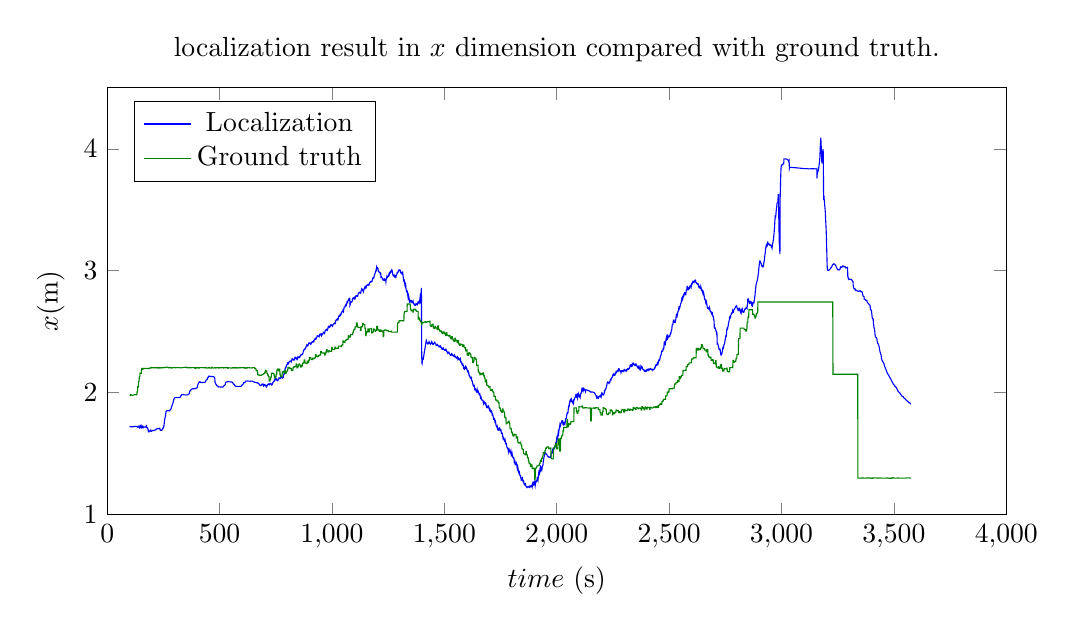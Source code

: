 % This file was created by matplotlib v0.1.0.
% Copyright (c) 2010--2014, Nico Schlömer <nico.schloemer@gmail.com>
% All rights reserved.
% 
% The lastest updates can be retrieved from
% 
% https://github.com/nschloe/matplotlib2tikz
% 
% where you can also submit bug reports and leavecomments.
% 
\begin{tikzpicture}

\begin{axis}[
title={localization result in $x$ dimension compared with ground truth.},
xlabel={$time$ (s)},
ylabel={$x$(m)},
xmin=0, xmax=4000,
ymin=1, ymax=4.5,
axis on top,
width=13cm,
height=7cm,
legend style={at={(0.03,0.97)}, anchor=north west},
legend entries={{Localization},{Ground truth}}
]
\addplot [blue]
coordinates {
(100,1.719)
(101,1.72)
(102,1.72)
(103,1.72)
(104,1.72)
(105,1.719)
(106,1.719)
(107,1.719)
(108,1.719)
(109,1.72)
(110,1.72)
(111,1.72)
(112,1.721)
(113,1.721)
(114,1.721)
(115,1.721)
(116,1.721)
(117,1.72)
(118,1.721)
(119,1.721)
(120,1.722)
(121,1.723)
(122,1.723)
(123,1.724)
(124,1.723)
(125,1.722)
(126,1.722)
(127,1.722)
(128,1.722)
(129,1.722)
(130,1.723)
(131,1.722)
(132,1.722)
(133,1.721)
(134,1.719)
(135,1.718)
(136,1.716)
(137,1.717)
(138,1.719)
(139,1.722)
(140,1.724)
(141,1.726)
(142,1.718)
(143,1.713)
(144,1.711)
(145,1.709)
(146,1.713)
(147,1.719)
(148,1.727)
(149,1.731)
(150,1.733)
(151,1.726)
(152,1.72)
(153,1.713)
(154,1.71)
(155,1.712)
(156,1.719)
(157,1.726)
(158,1.727)
(159,1.724)
(160,1.715)
(161,1.712)
(162,1.712)
(163,1.715)
(164,1.719)
(165,1.719)
(166,1.717)
(167,1.717)
(168,1.717)
(169,1.719)
(170,1.719)
(171,1.719)
(172,1.718)
(173,1.719)
(174,1.729)
(175,1.727)
(176,1.714)
(177,1.714)
(178,1.713)
(179,1.709)
(180,1.706)
(181,1.701)
(182,1.693)
(183,1.686)
(184,1.691)
(185,1.687)
(186,1.682)
(187,1.679)
(188,1.68)
(189,1.681)
(190,1.684)
(191,1.685)
(192,1.686)
(193,1.686)
(194,1.691)
(195,1.684)
(196,1.684)
(197,1.682)
(198,1.683)
(199,1.685)
(200,1.686)
(201,1.687)
(202,1.69)
(203,1.69)
(204,1.69)
(205,1.689)
(206,1.69)
(207,1.69)
(208,1.69)
(209,1.691)
(210,1.691)
(211,1.692)
(212,1.692)
(213,1.692)
(214,1.693)
(215,1.693)
(216,1.694)
(217,1.7)
(218,1.7)
(219,1.702)
(220,1.703)
(221,1.704)
(222,1.704)
(223,1.704)
(224,1.705)
(225,1.705)
(226,1.704)
(227,1.704)
(228,1.705)
(229,1.705)
(230,1.706)
(231,1.706)
(232,1.707)
(233,1.708)
(234,1.707)
(235,1.697)
(236,1.697)
(237,1.693)
(238,1.69)
(239,1.69)
(240,1.69)
(241,1.691)
(242,1.692)
(243,1.692)
(244,1.693)
(245,1.694)
(246,1.698)
(247,1.704)
(248,1.711)
(249,1.711)
(250,1.71)
(251,1.712)
(252,1.731)
(253,1.731)
(254,1.752)
(255,1.774)
(256,1.78)
(257,1.793)
(258,1.796)
(259,1.805)
(260,1.819)
(261,1.835)
(262,1.848)
(263,1.849)
(264,1.849)
(265,1.85)
(266,1.85)
(267,1.852)
(268,1.851)
(269,1.851)
(270,1.851)
(271,1.851)
(272,1.851)
(273,1.851)
(274,1.851)
(275,1.851)
(276,1.851)
(277,1.851)
(278,1.85)
(279,1.852)
(280,1.861)
(281,1.861)
(282,1.862)
(283,1.864)
(284,1.868)
(285,1.872)
(286,1.882)
(287,1.886)
(288,1.888)
(289,1.897)
(290,1.902)
(291,1.906)
(292,1.912)
(293,1.919)
(294,1.927)
(295,1.933)
(296,1.942)
(297,1.945)
(298,1.951)
(299,1.955)
(300,1.956)
(301,1.957)
(302,1.959)
(303,1.959)
(304,1.959)
(305,1.959)
(306,1.959)
(307,1.959)
(308,1.959)
(309,1.96)
(310,1.959)
(311,1.959)
(312,1.959)
(313,1.959)
(314,1.959)
(315,1.959)
(316,1.959)
(317,1.96)
(318,1.959)
(319,1.96)
(320,1.96)
(321,1.96)
(322,1.96)
(323,1.961)
(324,1.961)
(325,1.964)
(326,1.966)
(327,1.97)
(328,1.974)
(329,1.975)
(330,1.977)
(331,1.981)
(332,1.982)
(333,1.983)
(334,1.983)
(335,1.983)
(336,1.984)
(337,1.984)
(338,1.984)
(339,1.984)
(340,1.983)
(341,1.983)
(342,1.982)
(343,1.982)
(344,1.982)
(345,1.982)
(346,1.981)
(347,1.98)
(348,1.981)
(349,1.981)
(350,1.981)
(351,1.981)
(352,1.981)
(353,1.981)
(354,1.981)
(355,1.982)
(356,1.982)
(357,1.981)
(358,1.981)
(359,1.981)
(360,1.982)
(361,1.987)
(362,1.988)
(363,1.988)
(364,1.99)
(365,1.991)
(366,2.0)
(367,2.007)
(368,2.013)
(369,2.014)
(370,2.016)
(371,2.017)
(372,2.022)
(373,2.023)
(374,2.024)
(375,2.026)
(376,2.028)
(377,2.029)
(378,2.03)
(379,2.031)
(380,2.031)
(381,2.032)
(382,2.032)
(383,2.032)
(384,2.032)
(385,2.032)
(386,2.032)
(387,2.032)
(388,2.032)
(389,2.032)
(390,2.032)
(391,2.034)
(392,2.034)
(393,2.034)
(394,2.036)
(395,2.036)
(396,2.036)
(397,2.037)
(398,2.037)
(399,2.039)
(400,2.041)
(401,2.043)
(402,2.054)
(403,2.063)
(404,2.068)
(405,2.073)
(406,2.077)
(407,2.08)
(408,2.082)
(409,2.083)
(410,2.087)
(411,2.089)
(412,2.09)
(413,2.09)
(414,2.086)
(415,2.085)
(416,2.084)
(417,2.084)
(418,2.083)
(419,2.083)
(420,2.083)
(421,2.083)
(422,2.083)
(423,2.083)
(424,2.083)
(425,2.083)
(426,2.084)
(427,2.084)
(428,2.084)
(429,2.083)
(430,2.083)
(431,2.084)
(432,2.084)
(433,2.084)
(434,2.085)
(435,2.085)
(436,2.086)
(437,2.087)
(438,2.093)
(439,2.097)
(440,2.103)
(441,2.104)
(442,2.104)
(443,2.105)
(444,2.106)
(445,2.107)
(446,2.121)
(447,2.121)
(448,2.122)
(449,2.123)
(450,2.127)
(451,2.134)
(452,2.134)
(453,2.134)
(454,2.134)
(455,2.134)
(456,2.134)
(457,2.134)
(458,2.133)
(459,2.133)
(460,2.132)
(461,2.131)
(462,2.132)
(463,2.132)
(464,2.132)
(465,2.132)
(466,2.132)
(467,2.132)
(468,2.132)
(469,2.132)
(470,2.132)
(471,2.132)
(472,2.132)
(473,2.131)
(474,2.131)
(475,2.127)
(476,2.126)
(477,2.125)
(478,2.123)
(479,2.112)
(480,2.081)
(481,2.079)
(482,2.074)
(483,2.071)
(484,2.067)
(485,2.067)
(486,2.065)
(487,2.061)
(488,2.057)
(489,2.056)
(490,2.055)
(491,2.055)
(492,2.054)
(493,2.053)
(494,2.046)
(495,2.046)
(496,2.047)
(497,2.047)
(498,2.047)
(499,2.047)
(500,2.047)
(501,2.047)
(502,2.047)
(503,2.046)
(504,2.046)
(505,2.046)
(506,2.045)
(507,2.045)
(508,2.045)
(509,2.046)
(510,2.046)
(511,2.046)
(512,2.046)
(513,2.046)
(514,2.046)
(515,2.046)
(516,2.048)
(517,2.049)
(518,2.052)
(519,2.056)
(520,2.059)
(521,2.06)
(522,2.06)
(523,2.062)
(524,2.063)
(525,2.067)
(526,2.075)
(527,2.08)
(528,2.084)
(529,2.087)
(530,2.088)
(531,2.088)
(532,2.088)
(533,2.088)
(534,2.088)
(535,2.088)
(536,2.09)
(537,2.09)
(538,2.09)
(539,2.091)
(540,2.091)
(541,2.091)
(542,2.091)
(543,2.088)
(544,2.088)
(545,2.088)
(546,2.088)
(547,2.088)
(548,2.088)
(549,2.087)
(550,2.087)
(551,2.087)
(552,2.087)
(553,2.087)
(554,2.086)
(555,2.086)
(556,2.085)
(557,2.085)
(558,2.084)
(559,2.082)
(560,2.073)
(561,2.072)
(562,2.07)
(563,2.069)
(564,2.069)
(565,2.067)
(566,2.066)
(567,2.063)
(568,2.056)
(569,2.056)
(570,2.055)
(571,2.053)
(572,2.051)
(573,2.051)
(574,2.051)
(575,2.051)
(576,2.051)
(577,2.051)
(578,2.051)
(579,2.051)
(580,2.051)
(581,2.051)
(582,2.051)
(583,2.051)
(584,2.051)
(585,2.051)
(586,2.051)
(587,2.051)
(588,2.051)
(589,2.051)
(590,2.051)
(591,2.051)
(592,2.051)
(593,2.051)
(594,2.052)
(595,2.052)
(596,2.052)
(597,2.054)
(598,2.059)
(599,2.061)
(600,2.061)
(601,2.062)
(602,2.064)
(603,2.066)
(604,2.069)
(605,2.071)
(606,2.076)
(607,2.081)
(608,2.081)
(609,2.081)
(610,2.082)
(611,2.082)
(612,2.081)
(613,2.082)
(614,2.092)
(615,2.093)
(616,2.094)
(617,2.094)
(618,2.094)
(619,2.094)
(620,2.094)
(621,2.094)
(622,2.095)
(623,2.095)
(624,2.095)
(625,2.095)
(626,2.095)
(627,2.094)
(628,2.094)
(629,2.094)
(630,2.094)
(631,2.094)
(632,2.094)
(633,2.094)
(634,2.094)
(635,2.093)
(636,2.092)
(637,2.092)
(638,2.093)
(639,2.094)
(640,2.094)
(641,2.094)
(642,2.094)
(643,2.094)
(644,2.094)
(645,2.094)
(646,2.093)
(647,2.093)
(648,2.092)
(649,2.091)
(650,2.09)
(651,2.089)
(652,2.088)
(653,2.088)
(654,2.087)
(655,2.086)
(656,2.085)
(657,2.085)
(658,2.084)
(659,2.084)
(660,2.084)
(661,2.083)
(662,2.083)
(663,2.083)
(664,2.082)
(665,2.082)
(666,2.081)
(667,2.081)
(668,2.081)
(669,2.081)
(670,2.08)
(671,2.076)
(672,2.076)
(673,2.075)
(674,2.075)
(675,2.074)
(676,2.067)
(677,2.067)
(678,2.065)
(679,2.063)
(680,2.059)
(681,2.06)
(682,2.059)
(683,2.06)
(684,2.06)
(685,2.059)
(686,2.062)
(687,2.064)
(688,2.067)
(689,2.071)
(690,2.071)
(691,2.07)
(692,2.065)
(693,2.064)
(694,2.066)
(695,2.058)
(696,2.053)
(697,2.055)
(698,2.06)
(699,2.065)
(700,2.064)
(701,2.062)
(702,2.065)
(703,2.063)
(704,2.058)
(705,2.057)
(706,2.056)
(707,2.05)
(708,2.046)
(709,2.05)
(710,2.051)
(711,2.059)
(712,2.062)
(713,2.061)
(714,2.067)
(715,2.069)
(716,2.07)
(717,2.069)
(718,2.068)
(719,2.07)
(720,2.066)
(721,2.064)
(722,2.066)
(723,2.071)
(724,2.073)
(725,2.071)
(726,2.072)
(727,2.075)
(728,2.073)
(729,2.07)
(730,2.068)
(731,2.064)
(732,2.062)
(733,2.063)
(734,2.066)
(735,2.073)
(736,2.08)
(737,2.08)
(738,2.083)
(739,2.088)
(740,2.091)
(741,2.092)
(742,2.092)
(743,2.095)
(744,2.1)
(745,2.096)
(746,2.097)
(747,2.102)
(748,2.112)
(749,2.116)
(750,2.115)
(751,2.116)
(752,2.115)
(753,2.11)
(754,2.106)
(755,2.102)
(756,2.099)
(757,2.099)
(758,2.098)
(759,2.1)
(760,2.105)
(761,2.108)
(762,2.107)
(763,2.112)
(764,2.119)
(765,2.121)
(766,2.12)
(767,2.12)
(768,2.121)
(769,2.121)
(770,2.116)
(771,2.116)
(772,2.123)
(773,2.125)
(774,2.125)
(775,2.126)
(776,2.128)
(777,2.125)
(778,2.122)
(779,2.121)
(780,2.12)
(781,2.119)
(782,2.122)
(783,2.126)
(784,2.133)
(785,2.149)
(786,2.151)
(787,2.151)
(788,2.157)
(789,2.16)
(790,2.165)
(791,2.187)
(792,2.196)
(793,2.204)
(794,2.207)
(795,2.205)
(796,2.21)
(797,2.218)
(798,2.228)
(799,2.228)
(800,2.228)
(801,2.23)
(802,2.231)
(803,2.245)
(804,2.246)
(805,2.246)
(806,2.237)
(807,2.24)
(808,2.245)
(809,2.248)
(810,2.255)
(811,2.255)
(812,2.255)
(813,2.255)
(814,2.257)
(815,2.259)
(816,2.259)
(817,2.26)
(818,2.26)
(819,2.255)
(820,2.261)
(821,2.267)
(822,2.275)
(823,2.273)
(824,2.272)
(825,2.273)
(826,2.276)
(827,2.271)
(828,2.267)
(829,2.267)
(830,2.267)
(831,2.269)
(832,2.268)
(833,2.271)
(834,2.278)
(835,2.287)
(836,2.289)
(837,2.288)
(838,2.287)
(839,2.29)
(840,2.289)
(841,2.28)
(842,2.28)
(843,2.279)
(844,2.271)
(845,2.27)
(846,2.275)
(847,2.288)
(848,2.292)
(849,2.289)
(850,2.287)
(851,2.291)
(852,2.291)
(853,2.29)
(854,2.294)
(855,2.292)
(856,2.289)
(857,2.291)
(858,2.295)
(859,2.3)
(860,2.305)
(861,2.305)
(862,2.307)
(863,2.313)
(864,2.313)
(865,2.312)
(866,2.311)
(867,2.312)
(868,2.312)
(869,2.32)
(870,2.321)
(871,2.323)
(872,2.335)
(873,2.341)
(874,2.344)
(875,2.349)
(876,2.354)
(877,2.354)
(878,2.354)
(879,2.358)
(880,2.36)
(881,2.359)
(882,2.361)
(883,2.365)
(884,2.373)
(885,2.376)
(886,2.378)
(887,2.386)
(888,2.39)
(889,2.388)
(890,2.387)
(891,2.389)
(892,2.391)
(893,2.385)
(894,2.39)
(895,2.396)
(896,2.402)
(897,2.406)
(898,2.404)
(899,2.404)
(900,2.407)
(901,2.408)
(902,2.405)
(903,2.402)
(904,2.402)
(905,2.397)
(906,2.396)
(907,2.398)
(908,2.406)
(909,2.412)
(910,2.413)
(911,2.414)
(912,2.414)
(913,2.417)
(914,2.416)
(915,2.414)
(916,2.416)
(917,2.42)
(918,2.416)
(919,2.416)
(920,2.42)
(921,2.432)
(922,2.437)
(923,2.437)
(924,2.44)
(925,2.438)
(926,2.437)
(927,2.437)
(928,2.444)
(929,2.441)
(930,2.446)
(931,2.448)
(932,2.452)
(933,2.457)
(934,2.464)
(935,2.462)
(936,2.464)
(937,2.466)
(938,2.465)
(939,2.464)
(940,2.462)
(941,2.464)
(942,2.462)
(943,2.459)
(944,2.465)
(945,2.471)
(946,2.479)
(947,2.479)
(948,2.478)
(949,2.48)
(950,2.477)
(951,2.479)
(952,2.473)
(953,2.476)
(954,2.467)
(955,2.47)
(956,2.475)
(957,2.482)
(958,2.483)
(959,2.482)
(960,2.484)
(961,2.491)
(962,2.494)
(963,2.492)
(964,2.492)
(965,2.494)
(966,2.494)
(967,2.488)
(968,2.492)
(969,2.499)
(970,2.51)
(971,2.511)
(972,2.512)
(973,2.516)
(974,2.518)
(975,2.517)
(976,2.519)
(977,2.52)
(978,2.51)
(979,2.51)
(980,2.515)
(981,2.522)
(982,2.53)
(983,2.53)
(984,2.542)
(985,2.545)
(986,2.546)
(987,2.546)
(988,2.545)
(989,2.543)
(990,2.537)
(991,2.539)
(992,2.541)
(993,2.548)
(994,2.554)
(995,2.552)
(996,2.553)
(997,2.556)
(998,2.553)
(999,2.552)
(1000,2.552)
(1001,2.547)
(1002,2.543)
(1003,2.545)
(1004,2.554)
(1005,2.561)
(1006,2.562)
(1007,2.563)
(1008,2.563)
(1009,2.566)
(1010,2.565)
(1011,2.569)
(1012,2.571)
(1013,2.572)
(1014,2.572)
(1015,2.569)
(1016,2.574)
(1017,2.592)
(1018,2.595)
(1019,2.595)
(1020,2.596)
(1021,2.601)
(1022,2.601)
(1023,2.601)
(1024,2.604)
(1025,2.602)
(1026,2.596)
(1027,2.599)
(1028,2.607)
(1029,2.621)
(1030,2.627)
(1031,2.629)
(1032,2.629)
(1033,2.627)
(1034,2.633)
(1035,2.635)
(1036,2.638)
(1037,2.643)
(1038,2.642)
(1039,2.636)
(1040,2.64)
(1041,2.648)
(1042,2.655)
(1043,2.661)
(1044,2.661)
(1045,2.661)
(1046,2.663)
(1047,2.664)
(1048,2.669)
(1049,2.675)
(1050,2.67)
(1051,2.665)
(1052,2.675)
(1053,2.682)
(1054,2.698)
(1055,2.703)
(1056,2.704)
(1057,2.705)
(1058,2.704)
(1059,2.711)
(1060,2.715)
(1061,2.718)
(1062,2.722)
(1063,2.717)
(1064,2.715)
(1065,2.722)
(1066,2.732)
(1067,2.745)
(1068,2.748)
(1069,2.747)
(1070,2.744)
(1071,2.75)
(1072,2.756)
(1073,2.76)
(1074,2.764)
(1075,2.767)
(1076,2.757)
(1077,2.758)
(1078,2.764)
(1079,2.778)
(1080,2.716)
(1081,2.721)
(1082,2.728)
(1083,2.735)
(1084,2.74)
(1085,2.744)
(1086,2.744)
(1087,2.745)
(1088,2.744)
(1089,2.745)
(1090,2.751)
(1091,2.759)
(1092,2.77)
(1093,2.774)
(1094,2.773)
(1095,2.772)
(1096,2.778)
(1097,2.777)
(1098,2.778)
(1099,2.778)
(1100,2.78)
(1101,2.77)
(1102,2.767)
(1103,2.771)
(1104,2.783)
(1105,2.79)
(1106,2.789)
(1107,2.791)
(1108,2.794)
(1109,2.794)
(1110,2.796)
(1111,2.796)
(1112,2.794)
(1113,2.789)
(1114,2.789)
(1115,2.793)
(1116,2.804)
(1117,2.813)
(1118,2.817)
(1119,2.816)
(1120,2.816)
(1121,2.82)
(1122,2.821)
(1123,2.822)
(1124,2.824)
(1125,2.824)
(1126,2.818)
(1127,2.815)
(1128,2.816)
(1129,2.824)
(1130,2.838)
(1131,2.84)
(1132,2.851)
(1133,2.853)
(1134,2.848)
(1135,2.847)
(1136,2.844)
(1137,2.838)
(1138,2.834)
(1139,2.835)
(1140,2.829)
(1141,2.837)
(1142,2.846)
(1143,2.851)
(1144,2.851)
(1145,2.856)
(1146,2.862)
(1147,2.861)
(1148,2.87)
(1149,2.867)
(1150,2.862)
(1151,2.857)
(1152,2.861)
(1153,2.867)
(1154,2.876)
(1155,2.881)
(1156,2.881)
(1157,2.881)
(1158,2.884)
(1159,2.886)
(1160,2.885)
(1161,2.888)
(1162,2.887)
(1163,2.884)
(1164,2.881)
(1165,2.883)
(1166,2.89)
(1167,2.897)
(1168,2.904)
(1169,2.904)
(1170,2.904)
(1171,2.908)
(1172,2.912)
(1173,2.912)
(1174,2.911)
(1175,2.912)
(1176,2.908)
(1177,2.908)
(1178,2.91)
(1179,2.921)
(1180,2.93)
(1181,2.936)
(1182,2.934)
(1183,2.937)
(1184,2.938)
(1185,2.946)
(1186,2.947)
(1187,2.946)
(1188,2.956)
(1189,2.962)
(1190,2.97)
(1191,2.977)
(1192,2.979)
(1193,2.985)
(1194,2.996)
(1195,2.999)
(1196,2.998)
(1197,3.012)
(1198,3.01)
(1199,3.029)
(1200,3.023)
(1201,3.023)
(1202,3.024)
(1203,3.024)
(1204,3.02)
(1205,3.013)
(1206,2.997)
(1207,2.994)
(1208,2.996)
(1209,2.991)
(1210,2.99)
(1211,2.986)
(1212,2.986)
(1213,2.984)
(1214,2.984)
(1215,2.973)
(1216,2.974)
(1217,2.976)
(1218,2.95)
(1219,2.953)
(1220,2.948)
(1221,2.945)
(1222,2.945)
(1223,2.942)
(1224,2.935)
(1225,2.932)
(1226,2.928)
(1227,2.924)
(1228,2.924)
(1229,2.925)
(1230,2.923)
(1231,2.929)
(1232,2.927)
(1233,2.928)
(1234,2.925)
(1235,2.933)
(1236,2.932)
(1237,2.929)
(1238,2.926)
(1239,2.922)
(1240,2.909)
(1241,2.925)
(1242,2.934)
(1243,2.938)
(1244,2.949)
(1245,2.942)
(1246,2.942)
(1247,2.944)
(1248,2.95)
(1249,2.954)
(1250,2.958)
(1251,2.956)
(1252,2.955)
(1253,2.97)
(1254,2.977)
(1255,2.98)
(1256,2.971)
(1257,2.976)
(1258,2.979)
(1259,2.981)
(1260,2.986)
(1261,2.995)
(1262,2.998)
(1263,2.998)
(1264,2.995)
(1265,3.001)
(1266,3.008)
(1267,3.007)
(1268,2.998)
(1269,2.991)
(1270,2.978)
(1271,2.967)
(1272,2.961)
(1273,2.964)
(1274,2.96)
(1275,2.961)
(1276,2.958)
(1277,2.954)
(1278,2.963)
(1279,2.965)
(1280,2.964)
(1281,2.961)
(1282,2.955)
(1283,2.948)
(1284,2.945)
(1285,2.947)
(1286,2.96)
(1287,2.964)
(1288,2.966)
(1289,2.973)
(1290,2.985)
(1291,2.986)
(1292,2.984)
(1293,2.987)
(1294,2.987)
(1295,2.994)
(1296,3.002)
(1297,3.0)
(1298,3.002)
(1299,3.005)
(1300,3.004)
(1301,3.002)
(1302,3.006)
(1303,3.006)
(1304,3.0)
(1305,2.989)
(1306,2.982)
(1307,2.983)
(1308,2.984)
(1309,2.986)
(1310,2.987)
(1311,2.979)
(1312,2.972)
(1313,2.973)
(1314,2.972)
(1315,2.979)
(1316,2.964)
(1317,2.947)
(1318,2.934)
(1319,2.92)
(1320,2.912)
(1321,2.913)
(1322,2.918)
(1323,2.911)
(1324,2.893)
(1325,2.878)
(1326,2.871)
(1327,2.874)
(1328,2.882)
(1329,2.863)
(1330,2.844)
(1331,2.835)
(1332,2.83)
(1333,2.825)
(1334,2.825)
(1335,2.829)
(1336,2.817)
(1337,2.804)
(1338,2.788)
(1339,2.775)
(1340,2.782)
(1341,2.794)
(1342,2.786)
(1343,2.768)
(1344,2.766)
(1345,2.742)
(1346,2.744)
(1347,2.748)
(1348,2.757)
(1349,2.755)
(1350,2.745)
(1351,2.744)
(1352,2.745)
(1353,2.753)
(1354,2.754)
(1355,2.743)
(1356,2.737)
(1357,2.737)
(1358,2.743)
(1359,2.743)
(1360,2.745)
(1361,2.75)
(1362,2.742)
(1363,2.732)
(1364,2.728)
(1365,2.729)
(1366,2.727)
(1367,2.722)
(1368,2.717)
(1369,2.717)
(1370,2.718)
(1371,2.719)
(1372,2.718)
(1373,2.725)
(1374,2.731)
(1375,2.729)
(1376,2.728)
(1377,2.725)
(1378,2.724)
(1379,2.721)
(1380,2.725)
(1381,2.733)
(1382,2.739)
(1383,2.745)
(1384,2.747)
(1385,2.744)
(1386,2.74)
(1387,2.742)
(1388,2.734)
(1389,2.738)
(1390,2.752)
(1391,2.743)
(1392,2.741)
(1393,2.794)
(1394,2.789)
(1395,2.796)
(1396,2.81)
(1397,2.833)
(1398,2.859)
(1399,2.369)
(1400,2.242)
(1401,2.237)
(1402,2.252)
(1403,2.275)
(1404,2.271)
(1405,2.271)
(1406,2.274)
(1407,2.284)
(1408,2.293)
(1409,2.309)
(1410,2.32)
(1411,2.333)
(1412,2.343)
(1413,2.354)
(1414,2.365)
(1415,2.374)
(1416,2.388)
(1417,2.398)
(1418,2.41)
(1419,2.423)
(1420,2.429)
(1421,2.424)
(1422,2.412)
(1423,2.41)
(1424,2.406)
(1425,2.405)
(1426,2.399)
(1427,2.399)
(1428,2.4)
(1429,2.404)
(1430,2.406)
(1431,2.413)
(1432,2.418)
(1433,2.414)
(1434,2.411)
(1435,2.404)
(1436,2.405)
(1437,2.405)
(1438,2.398)
(1439,2.401)
(1440,2.402)
(1441,2.405)
(1442,2.404)
(1443,2.413)
(1444,2.418)
(1445,2.414)
(1446,2.407)
(1447,2.401)
(1448,2.403)
(1449,2.402)
(1450,2.398)
(1451,2.397)
(1452,2.398)
(1453,2.404)
(1454,2.405)
(1455,2.408)
(1456,2.411)
(1457,2.413)
(1458,2.41)
(1459,2.404)
(1460,2.4)
(1461,2.399)
(1462,2.398)
(1463,2.391)
(1464,2.387)
(1465,2.388)
(1466,2.389)
(1467,2.388)
(1468,2.391)
(1469,2.395)
(1470,2.393)
(1471,2.391)
(1472,2.386)
(1473,2.383)
(1474,2.383)
(1475,2.383)
(1476,2.376)
(1477,2.376)
(1478,2.375)
(1479,2.377)
(1480,2.376)
(1481,2.379)
(1482,2.384)
(1483,2.383)
(1484,2.379)
(1485,2.372)
(1486,2.369)
(1487,2.368)
(1488,2.364)
(1489,2.358)
(1490,2.356)
(1491,2.357)
(1492,2.356)
(1493,2.356)
(1494,2.365)
(1495,2.367)
(1496,2.363)
(1497,2.355)
(1498,2.354)
(1499,2.354)
(1500,2.351)
(1501,2.348)
(1502,2.346)
(1503,2.346)
(1504,2.347)
(1505,2.347)
(1506,2.351)
(1507,2.356)
(1508,2.353)
(1509,2.348)
(1510,2.339)
(1511,2.336)
(1512,2.337)
(1513,2.332)
(1514,2.326)
(1515,2.323)
(1516,2.326)
(1517,2.327)
(1518,2.329)
(1519,2.332)
(1520,2.333)
(1521,2.329)
(1522,2.321)
(1523,2.318)
(1524,2.316)
(1525,2.313)
(1526,2.311)
(1527,2.309)
(1528,2.307)
(1529,2.309)
(1530,2.308)
(1531,2.313)
(1532,2.32)
(1533,2.319)
(1534,2.314)
(1535,2.308)
(1536,2.306)
(1537,2.309)
(1538,2.306)
(1539,2.301)
(1540,2.299)
(1541,2.3)
(1542,2.301)
(1543,2.3)
(1544,2.304)
(1545,2.308)
(1546,2.305)
(1547,2.3)
(1548,2.292)
(1549,2.294)
(1550,2.294)
(1551,2.291)
(1552,2.288)
(1553,2.283)
(1554,2.283)
(1555,2.284)
(1556,2.282)
(1557,2.288)
(1558,2.295)
(1559,2.293)
(1560,2.283)
(1561,2.272)
(1562,2.275)
(1563,2.28)
(1564,2.282)
(1565,2.277)
(1566,2.272)
(1567,2.269)
(1568,2.267)
(1569,2.268)
(1570,2.272)
(1571,2.277)
(1572,2.269)
(1573,2.254)
(1574,2.248)
(1575,2.249)
(1576,2.25)
(1577,2.247)
(1578,2.234)
(1579,2.23)
(1580,2.226)
(1581,2.223)
(1582,2.223)
(1583,2.229)
(1584,2.224)
(1585,2.212)
(1586,2.198)
(1587,2.198)
(1588,2.203)
(1589,2.195)
(1590,2.191)
(1591,2.193)
(1592,2.199)
(1593,2.203)
(1594,2.207)
(1595,2.217)
(1596,2.216)
(1597,2.203)
(1598,2.195)
(1599,2.194)
(1600,2.197)
(1601,2.192)
(1602,2.181)
(1603,2.173)
(1604,2.174)
(1605,2.171)
(1606,2.167)
(1607,2.173)
(1608,2.169)
(1609,2.152)
(1610,2.14)
(1611,2.141)
(1612,2.142)
(1613,2.135)
(1614,2.126)
(1615,2.121)
(1616,2.12)
(1617,2.118)
(1618,2.123)
(1619,2.127)
(1620,2.126)
(1621,2.115)
(1622,2.1)
(1623,2.096)
(1624,2.091)
(1625,2.091)
(1626,2.079)
(1627,2.066)
(1628,2.06)
(1629,2.057)
(1630,2.062)
(1631,2.061)
(1632,2.062)
(1633,2.056)
(1634,2.04)
(1635,2.03)
(1636,2.034)
(1637,2.035)
(1638,2.032)
(1639,2.025)
(1640,2.018)
(1641,2.012)
(1642,2.011)
(1643,2.008)
(1644,2.005)
(1645,2.013)
(1646,2.025)
(1647,2.015)
(1648,2.005)
(1649,2.003)
(1650,2.007)
(1651,2.01)
(1652,2.003)
(1653,1.997)
(1654,1.989)
(1655,1.985)
(1656,1.983)
(1657,1.985)
(1658,1.988)
(1659,1.981)
(1660,1.97)
(1661,1.952)
(1662,1.953)
(1663,1.955)
(1664,1.96)
(1665,1.952)
(1666,1.942)
(1667,1.939)
(1668,1.939)
(1669,1.937)
(1670,1.936)
(1671,1.937)
(1672,1.935)
(1673,1.921)
(1674,1.913)
(1675,1.921)
(1676,1.927)
(1677,1.927)
(1678,1.92)
(1679,1.916)
(1680,1.911)
(1681,1.91)
(1682,1.905)
(1683,1.908)
(1684,1.914)
(1685,1.912)
(1686,1.895)
(1687,1.886)
(1688,1.891)
(1689,1.892)
(1690,1.891)
(1691,1.885)
(1692,1.878)
(1693,1.876)
(1694,1.875)
(1695,1.876)
(1696,1.883)
(1697,1.888)
(1698,1.883)
(1699,1.876)
(1700,1.862)
(1701,1.857)
(1702,1.864)
(1703,1.866)
(1704,1.857)
(1705,1.852)
(1706,1.845)
(1707,1.842)
(1708,1.839)
(1709,1.839)
(1710,1.847)
(1711,1.844)
(1712,1.828)
(1713,1.817)
(1714,1.819)
(1715,1.822)
(1716,1.813)
(1717,1.805)
(1718,1.795)
(1719,1.783)
(1720,1.781)
(1721,1.787)
(1722,1.786)
(1723,1.787)
(1724,1.772)
(1725,1.76)
(1726,1.753)
(1727,1.751)
(1728,1.757)
(1729,1.744)
(1730,1.731)
(1731,1.729)
(1732,1.723)
(1733,1.719)
(1734,1.721)
(1735,1.725)
(1736,1.713)
(1737,1.698)
(1738,1.7)
(1739,1.705)
(1740,1.699)
(1741,1.696)
(1742,1.692)
(1743,1.693)
(1744,1.693)
(1745,1.703)
(1746,1.71)
(1747,1.708)
(1748,1.701)
(1749,1.692)
(1750,1.688)
(1751,1.687)
(1752,1.69)
(1753,1.678)
(1754,1.666)
(1755,1.665)
(1756,1.663)
(1757,1.663)
(1758,1.665)
(1759,1.657)
(1760,1.639)
(1761,1.628)
(1762,1.633)
(1763,1.63)
(1764,1.622)
(1765,1.617)
(1766,1.609)
(1767,1.606)
(1768,1.603)
(1769,1.605)
(1770,1.613)
(1771,1.602)
(1772,1.586)
(1773,1.579)
(1774,1.578)
(1775,1.581)
(1776,1.582)
(1777,1.567)
(1778,1.555)
(1779,1.551)
(1780,1.548)
(1781,1.543)
(1782,1.539)
(1783,1.541)
(1784,1.532)
(1785,1.517)
(1786,1.527)
(1787,1.532)
(1788,1.536)
(1789,1.529)
(1790,1.521)
(1791,1.516)
(1792,1.51)
(1793,1.508)
(1794,1.505)
(1795,1.513)
(1796,1.521)
(1797,1.502)
(1798,1.487)
(1799,1.492)
(1800,1.499)
(1801,1.504)
(1802,1.493)
(1803,1.485)
(1804,1.475)
(1805,1.468)
(1806,1.466)
(1807,1.463)
(1808,1.467)
(1809,1.465)
(1810,1.453)
(1811,1.431)
(1812,1.438)
(1813,1.442)
(1814,1.439)
(1815,1.427)
(1816,1.419)
(1817,1.411)
(1818,1.408)
(1819,1.41)
(1820,1.416)
(1821,1.421)
(1822,1.411)
(1823,1.395)
(1824,1.383)
(1825,1.393)
(1826,1.397)
(1827,1.39)
(1828,1.378)
(1829,1.355)
(1830,1.349)
(1831,1.343)
(1832,1.338)
(1833,1.341)
(1834,1.346)
(1835,1.335)
(1836,1.32)
(1837,1.319)
(1838,1.321)
(1839,1.319)
(1840,1.305)
(1841,1.295)
(1842,1.283)
(1843,1.285)
(1844,1.284)
(1845,1.289)
(1846,1.299)
(1847,1.301)
(1848,1.291)
(1849,1.278)
(1850,1.273)
(1851,1.277)
(1852,1.278)
(1853,1.269)
(1854,1.254)
(1855,1.25)
(1856,1.244)
(1857,1.245)
(1858,1.249)
(1859,1.254)
(1860,1.255)
(1861,1.246)
(1862,1.236)
(1863,1.233)
(1864,1.233)
(1865,1.232)
(1866,1.224)
(1867,1.221)
(1868,1.224)
(1869,1.225)
(1870,1.226)
(1871,1.226)
(1872,1.229)
(1873,1.231)
(1874,1.23)
(1875,1.226)
(1876,1.226)
(1877,1.224)
(1878,1.221)
(1879,1.223)
(1880,1.227)
(1881,1.234)
(1882,1.232)
(1883,1.232)
(1884,1.228)
(1885,1.227)
(1886,1.231)
(1887,1.236)
(1888,1.24)
(1889,1.24)
(1890,1.238)
(1891,1.229)
(1892,1.24)
(1893,1.252)
(1894,1.264)
(1895,1.266)
(1896,1.263)
(1897,1.252)
(1898,1.245)
(1899,1.248)
(1900,1.26)
(1901,1.266)
(1902,1.258)
(1903,1.248)
(1904,1.237)
(1905,1.25)
(1906,1.264)
(1907,1.276)
(1908,1.277)
(1909,1.273)
(1910,1.275)
(1911,1.272)
(1912,1.277)
(1913,1.3)
(1914,1.304)
(1915,1.305)
(1916,1.301)
(1917,1.289)
(1918,1.305)
(1919,1.33)
(1920,1.347)
(1921,1.357)
(1922,1.359)
(1923,1.354)
(1924,1.344)
(1925,1.361)
(1926,1.381)
(1927,1.387)
(1928,1.394)
(1929,1.39)
(1930,1.372)
(1931,1.38)
(1932,1.38)
(1933,1.379)
(1934,1.371)
(1935,1.383)
(1936,1.394)
(1937,1.4)
(1938,1.404)
(1939,1.407)
(1940,1.433)
(1941,1.44)
(1942,1.455)
(1943,1.466)
(1944,1.473)
(1945,1.488)
(1946,1.495)
(1947,1.499)
(1948,1.503)
(1949,1.508)
(1950,1.505)
(1951,1.498)
(1952,1.496)
(1953,1.497)
(1954,1.495)
(1955,1.493)
(1956,1.492)
(1957,1.488)
(1958,1.48)
(1959,1.48)
(1960,1.478)
(1961,1.477)
(1962,1.474)
(1963,1.475)
(1964,1.473)
(1965,1.472)
(1966,1.47)
(1967,1.469)
(1968,1.469)
(1969,1.469)
(1970,1.47)
(1971,1.473)
(1972,1.472)
(1973,1.47)
(1974,1.483)
(1975,1.491)
(1976,1.497)
(1977,1.503)
(1978,1.502)
(1979,1.502)
(1980,1.514)
(1981,1.526)
(1982,1.532)
(1983,1.525)
(1984,1.532)
(1985,1.534)
(1986,1.538)
(1987,1.545)
(1988,1.548)
(1989,1.549)
(1990,1.544)
(1991,1.548)
(1992,1.556)
(1993,1.562)
(1994,1.577)
(1995,1.584)
(1996,1.589)
(1997,1.582)
(1998,1.59)
(1999,1.609)
(2000,1.627)
(2001,1.637)
(2002,1.641)
(2003,1.637)
(2004,1.63)
(2005,1.644)
(2006,1.667)
(2007,1.685)
(2008,1.682)
(2009,1.672)
(2010,1.69)
(2011,1.701)
(2012,1.706)
(2013,1.724)
(2014,1.736)
(2015,1.728)
(2016,1.725)
(2017,1.732)
(2018,1.74)
(2019,1.75)
(2020,1.752)
(2021,1.757)
(2022,1.763)
(2023,1.759)
(2024,1.755)
(2025,1.756)
(2026,1.773)
(2027,1.751)
(2028,1.738)
(2029,1.736)
(2030,1.735)
(2031,1.743)
(2032,1.751)
(2033,1.756)
(2034,1.755)
(2035,1.747)
(2036,1.742)
(2037,1.752)
(2038,1.759)
(2039,1.782)
(2040,1.787)
(2041,1.787)
(2042,1.788)
(2043,1.793)
(2044,1.809)
(2045,1.821)
(2046,1.83)
(2047,1.834)
(2048,1.833)
(2049,1.831)
(2050,1.837)
(2051,1.858)
(2052,1.878)
(2053,1.886)
(2054,1.881)
(2055,1.887)
(2056,1.898)
(2057,1.914)
(2058,1.923)
(2059,1.934)
(2060,1.938)
(2061,1.932)
(2062,1.928)
(2063,1.927)
(2064,1.938)
(2065,1.949)
(2066,1.946)
(2067,1.937)
(2068,1.931)
(2069,1.927)
(2070,1.924)
(2071,1.916)
(2072,1.912)
(2073,1.91)
(2074,1.923)
(2075,1.916)
(2076,1.937)
(2077,1.939)
(2078,1.942)
(2079,1.946)
(2080,1.955)
(2081,1.96)
(2082,1.962)
(2083,1.964)
(2084,1.964)
(2085,1.983)
(2086,1.985)
(2087,1.979)
(2088,1.969)
(2089,1.962)
(2090,1.961)
(2091,1.97)
(2092,1.96)
(2093,1.978)
(2094,1.973)
(2095,1.985)
(2096,1.992)
(2097,1.984)
(2098,1.978)
(2099,1.981)
(2100,1.982)
(2101,1.965)
(2102,1.964)
(2103,1.961)
(2104,1.958)
(2105,1.976)
(2106,1.981)
(2107,1.993)
(2108,1.995)
(2109,1.999)
(2110,2.004)
(2111,2.008)
(2112,2.04)
(2113,2.019)
(2114,2.026)
(2115,2.022)
(2116,2.034)
(2117,2.035)
(2118,2.032)
(2119,2.033)
(2120,2.023)
(2121,2.033)
(2122,2.03)
(2123,2.028)
(2124,2.027)
(2125,2.027)
(2126,2.019)
(2127,2.016)
(2128,2.01)
(2129,2.021)
(2130,2.022)
(2131,2.021)
(2132,2.02)
(2133,2.02)
(2134,2.021)
(2135,2.02)
(2136,2.02)
(2137,2.02)
(2138,2.019)
(2139,2.019)
(2140,2.019)
(2141,2.018)
(2142,2.016)
(2143,2.016)
(2144,2.014)
(2145,2.014)
(2146,2.013)
(2147,2.012)
(2148,2.009)
(2149,2.007)
(2150,2.005)
(2151,2.005)
(2152,2.005)
(2153,2.004)
(2154,2.005)
(2155,2.005)
(2156,2.005)
(2157,2.005)
(2158,2.005)
(2159,2.005)
(2160,2.004)
(2161,2.004)
(2162,2.003)
(2163,2.003)
(2164,2.002)
(2165,2.002)
(2166,2.0)
(2167,1.999)
(2168,1.997)
(2169,1.995)
(2170,1.992)
(2171,1.989)
(2172,1.984)
(2173,1.981)
(2174,1.979)
(2175,1.978)
(2176,1.966)
(2177,1.962)
(2178,1.955)
(2179,1.957)
(2180,1.963)
(2181,1.956)
(2182,1.955)
(2183,1.956)
(2184,1.952)
(2185,1.953)
(2186,1.966)
(2187,1.966)
(2188,1.97)
(2189,1.971)
(2190,1.968)
(2191,1.966)
(2192,1.965)
(2193,1.97)
(2194,1.968)
(2195,1.975)
(2196,1.978)
(2197,1.982)
(2198,1.973)
(2199,1.988)
(2200,1.995)
(2201,1.998)
(2202,1.996)
(2203,1.99)
(2204,1.985)
(2205,1.985)
(2206,1.983)
(2207,1.98)
(2208,1.982)
(2209,1.987)
(2210,1.988)
(2211,1.996)
(2212,2.01)
(2213,2.007)
(2214,2.017)
(2215,2.022)
(2216,2.026)
(2217,2.025)
(2218,2.031)
(2219,2.033)
(2220,2.041)
(2221,2.049)
(2222,2.053)
(2223,2.065)
(2224,2.074)
(2225,2.084)
(2226,2.087)
(2227,2.088)
(2228,2.086)
(2229,2.085)
(2230,2.082)
(2231,2.083)
(2232,2.077)
(2233,2.075)
(2234,2.083)
(2235,2.083)
(2236,2.084)
(2237,2.091)
(2238,2.105)
(2239,2.11)
(2240,2.111)
(2241,2.112)
(2242,2.108)
(2243,2.116)
(2244,2.119)
(2245,2.123)
(2246,2.124)
(2247,2.127)
(2248,2.131)
(2249,2.14)
(2250,2.146)
(2251,2.149)
(2252,2.152)
(2253,2.148)
(2254,2.144)
(2255,2.142)
(2256,2.142)
(2257,2.147)
(2258,2.151)
(2259,2.154)
(2260,2.148)
(2261,2.152)
(2262,2.158)
(2263,2.167)
(2264,2.172)
(2265,2.17)
(2266,2.173)
(2267,2.169)
(2268,2.176)
(2269,2.175)
(2270,2.177)
(2271,2.179)
(2272,2.185)
(2273,2.185)
(2274,2.181)
(2275,2.19)
(2276,2.197)
(2277,2.197)
(2278,2.192)
(2279,2.186)
(2280,2.181)
(2281,2.177)
(2282,2.175)
(2283,2.174)
(2284,2.177)
(2285,2.177)
(2286,2.164)
(2287,2.17)
(2288,2.177)
(2289,2.181)
(2290,2.181)
(2291,2.18)
(2292,2.179)
(2293,2.174)
(2294,2.175)
(2295,2.176)
(2296,2.181)
(2297,2.184)
(2298,2.184)
(2299,2.178)
(2300,2.184)
(2301,2.187)
(2302,2.19)
(2303,2.19)
(2304,2.185)
(2305,2.18)
(2306,2.178)
(2307,2.177)
(2308,2.179)
(2309,2.18)
(2310,2.184)
(2311,2.18)
(2312,2.185)
(2313,2.188)
(2314,2.191)
(2315,2.194)
(2316,2.192)
(2317,2.195)
(2318,2.19)
(2319,2.191)
(2320,2.195)
(2321,2.196)
(2322,2.197)
(2323,2.201)
(2324,2.2)
(2325,2.208)
(2326,2.221)
(2327,2.225)
(2328,2.227)
(2329,2.227)
(2330,2.228)
(2331,2.219)
(2332,2.22)
(2333,2.217)
(2334,2.219)
(2335,2.22)
(2336,2.232)
(2337,2.227)
(2338,2.234)
(2339,2.234)
(2340,2.236)
(2341,2.24)
(2342,2.237)
(2343,2.238)
(2344,2.228)
(2345,2.226)
(2346,2.225)
(2347,2.227)
(2348,2.228)
(2349,2.23)
(2350,2.227)
(2351,2.235)
(2352,2.236)
(2353,2.233)
(2354,2.23)
(2355,2.227)
(2356,2.222)
(2357,2.215)
(2358,2.212)
(2359,2.209)
(2360,2.206)
(2361,2.209)
(2362,2.205)
(2363,2.202)
(2364,2.21)
(2365,2.218)
(2366,2.218)
(2367,2.21)
(2368,2.204)
(2369,2.193)
(2370,2.189)
(2371,2.189)
(2372,2.185)
(2373,2.185)
(2374,2.207)
(2375,2.2)
(2376,2.201)
(2377,2.213)
(2378,2.217)
(2379,2.216)
(2380,2.21)
(2381,2.206)
(2382,2.193)
(2383,2.193)
(2384,2.193)
(2385,2.19)
(2386,2.189)
(2387,2.187)
(2388,2.182)
(2389,2.179)
(2390,2.185)
(2391,2.185)
(2392,2.184)
(2393,2.183)
(2394,2.176)
(2395,2.178)
(2396,2.177)
(2397,2.174)
(2398,2.175)
(2399,2.182)
(2400,2.18)
(2401,2.181)
(2402,2.187)
(2403,2.191)
(2404,2.193)
(2405,2.193)
(2406,2.19)
(2407,2.183)
(2408,2.186)
(2409,2.191)
(2410,2.193)
(2411,2.191)
(2412,2.19)
(2413,2.188)
(2414,2.195)
(2415,2.195)
(2416,2.196)
(2417,2.196)
(2418,2.194)
(2419,2.191)
(2420,2.189)
(2421,2.189)
(2422,2.191)
(2423,2.19)
(2424,2.191)
(2425,2.185)
(2426,2.189)
(2427,2.189)
(2428,2.191)
(2429,2.191)
(2430,2.19)
(2431,2.187)
(2432,2.188)
(2433,2.192)
(2434,2.195)
(2435,2.199)
(2436,2.205)
(2437,2.203)
(2438,2.208)
(2439,2.215)
(2440,2.22)
(2441,2.228)
(2442,2.23)
(2443,2.23)
(2444,2.221)
(2445,2.221)
(2446,2.227)
(2447,2.239)
(2448,2.247)
(2449,2.248)
(2450,2.242)
(2451,2.238)
(2452,2.248)
(2453,2.256)
(2454,2.263)
(2455,2.269)
(2456,2.267)
(2457,2.268)
(2458,2.266)
(2459,2.279)
(2460,2.286)
(2461,2.298)
(2462,2.303)
(2463,2.304)
(2464,2.307)
(2465,2.317)
(2466,2.327)
(2467,2.339)
(2468,2.342)
(2469,2.34)
(2470,2.341)
(2471,2.34)
(2472,2.345)
(2473,2.355)
(2474,2.364)
(2475,2.366)
(2476,2.363)
(2477,2.373)
(2478,2.413)
(2479,2.414)
(2480,2.416)
(2481,2.407)
(2482,2.402)
(2483,2.398)
(2484,2.412)
(2485,2.424)
(2486,2.433)
(2487,2.443)
(2488,2.451)
(2489,2.439)
(2490,2.435)
(2491,2.438)
(2492,2.452)
(2493,2.477)
(2494,2.462)
(2495,2.45)
(2496,2.455)
(2497,2.456)
(2498,2.458)
(2499,2.458)
(2500,2.463)
(2501,2.462)
(2502,2.46)
(2503,2.461)
(2504,2.473)
(2505,2.476)
(2506,2.488)
(2507,2.487)
(2508,2.486)
(2509,2.504)
(2510,2.509)
(2511,2.512)
(2512,2.52)
(2513,2.543)
(2514,2.556)
(2515,2.555)
(2516,2.559)
(2517,2.566)
(2518,2.576)
(2519,2.592)
(2520,2.59)
(2521,2.577)
(2522,2.578)
(2523,2.576)
(2524,2.576)
(2525,2.581)
(2526,2.588)
(2527,2.582)
(2528,2.58)
(2529,2.596)
(2530,2.606)
(2531,2.621)
(2532,2.634)
(2533,2.627)
(2534,2.625)
(2535,2.623)
(2536,2.633)
(2537,2.636)
(2538,2.652)
(2539,2.662)
(2540,2.669)
(2541,2.67)
(2542,2.675)
(2543,2.691)
(2544,2.704)
(2545,2.705)
(2546,2.692)
(2547,2.697)
(2548,2.699)
(2549,2.71)
(2550,2.718)
(2551,2.728)
(2552,2.732)
(2553,2.735)
(2554,2.744)
(2555,2.752)
(2556,2.765)
(2557,2.776)
(2558,2.774)
(2559,2.767)
(2560,2.779)
(2561,2.775)
(2562,2.783)
(2563,2.794)
(2564,2.798)
(2565,2.803)
(2566,2.797)
(2567,2.803)
(2568,2.812)
(2569,2.82)
(2570,2.82)
(2571,2.816)
(2572,2.811)
(2573,2.806)
(2574,2.804)
(2575,2.818)
(2576,2.835)
(2577,2.841)
(2578,2.841)
(2579,2.85)
(2580,2.871)
(2581,2.872)
(2582,2.87)
(2583,2.86)
(2584,2.855)
(2585,2.844)
(2586,2.845)
(2587,2.852)
(2588,2.859)
(2589,2.858)
(2590,2.859)
(2591,2.857)
(2592,2.869)
(2593,2.873)
(2594,2.871)
(2595,2.874)
(2596,2.877)
(2597,2.874)
(2598,2.867)
(2599,2.879)
(2600,2.89)
(2601,2.895)
(2602,2.894)
(2603,2.893)
(2604,2.902)
(2605,2.91)
(2606,2.913)
(2607,2.911)
(2608,2.909)
(2609,2.908)
(2610,2.904)
(2611,2.903)
(2612,2.912)
(2613,2.917)
(2614,2.918)
(2615,2.917)
(2616,2.922)
(2617,2.923)
(2618,2.914)
(2619,2.904)
(2620,2.903)
(2621,2.9)
(2622,2.896)
(2623,2.895)
(2624,2.897)
(2625,2.893)
(2626,2.891)
(2627,2.89)
(2628,2.893)
(2629,2.893)
(2630,2.883)
(2631,2.877)
(2632,2.866)
(2633,2.863)
(2634,2.863)
(2635,2.867)
(2636,2.862)
(2637,2.856)
(2638,2.854)
(2639,2.855)
(2640,2.862)
(2641,2.872)
(2642,2.864)
(2643,2.851)
(2644,2.84)
(2645,2.835)
(2646,2.834)
(2647,2.842)
(2648,2.84)
(2649,2.83)
(2650,2.813)
(2651,2.808)
(2652,2.814)
(2653,2.821)
(2654,2.814)
(2655,2.803)
(2656,2.795)
(2657,2.771)
(2658,2.767)
(2659,2.764)
(2660,2.766)
(2661,2.762)
(2662,2.75)
(2663,2.739)
(2664,2.733)
(2665,2.738)
(2666,2.745)
(2667,2.734)
(2668,2.724)
(2669,2.711)
(2670,2.698)
(2671,2.694)
(2672,2.695)
(2673,2.692)
(2674,2.692)
(2675,2.691)
(2676,2.685)
(2677,2.685)
(2678,2.693)
(2679,2.701)
(2680,2.696)
(2681,2.686)
(2682,2.673)
(2683,2.664)
(2684,2.664)
(2685,2.666)
(2686,2.663)
(2687,2.658)
(2688,2.654)
(2689,2.648)
(2690,2.652)
(2691,2.659)
(2692,2.658)
(2693,2.647)
(2694,2.633)
(2695,2.626)
(2696,2.62)
(2697,2.621)
(2698,2.606)
(2699,2.596)
(2700,2.588)
(2701,2.535)
(2702,2.53)
(2703,2.53)
(2704,2.532)
(2705,2.53)
(2706,2.525)
(2707,2.521)
(2708,2.506)
(2709,2.505)
(2710,2.502)
(2711,2.489)
(2712,2.492)
(2713,2.481)
(2714,2.398)
(2715,2.398)
(2716,2.401)
(2717,2.395)
(2718,2.393)
(2719,2.384)
(2720,2.375)
(2721,2.369)
(2722,2.355)
(2723,2.353)
(2724,2.354)
(2725,2.357)
(2726,2.358)
(2727,2.353)
(2728,2.336)
(2729,2.323)
(2730,2.314)
(2731,2.309)
(2732,2.311)
(2733,2.321)
(2734,2.321)
(2735,2.32)
(2736,2.331)
(2737,2.341)
(2738,2.357)
(2739,2.365)
(2740,2.359)
(2741,2.361)
(2742,2.374)
(2743,2.382)
(2744,2.395)
(2745,2.398)
(2746,2.398)
(2747,2.403)
(2748,2.417)
(2749,2.432)
(2750,2.438)
(2751,2.457)
(2752,2.465)
(2753,2.466)
(2754,2.464)
(2755,2.48)
(2756,2.503)
(2757,2.521)
(2758,2.528)
(2759,2.526)
(2760,2.524)
(2761,2.53)
(2762,2.543)
(2763,2.552)
(2764,2.57)
(2765,2.574)
(2766,2.583)
(2767,2.591)
(2768,2.599)
(2769,2.617)
(2770,2.623)
(2771,2.625)
(2772,2.615)
(2773,2.614)
(2774,2.628)
(2775,2.635)
(2776,2.642)
(2777,2.648)
(2778,2.653)
(2779,2.654)
(2780,2.652)
(2781,2.652)
(2782,2.663)
(2783,2.674)
(2784,2.669)
(2785,2.659)
(2786,2.659)
(2787,2.672)
(2788,2.677)
(2789,2.681)
(2790,2.685)
(2791,2.687)
(2792,2.689)
(2793,2.69)
(2794,2.696)
(2795,2.703)
(2796,2.707)
(2797,2.708)
(2798,2.709)
(2799,2.71)
(2800,2.712)
(2801,2.706)
(2802,2.7)
(2803,2.691)
(2804,2.689)
(2805,2.684)
(2806,2.679)
(2807,2.673)
(2808,2.673)
(2809,2.683)
(2810,2.691)
(2811,2.692)
(2812,2.693)
(2813,2.693)
(2814,2.679)
(2815,2.673)
(2816,2.666)
(2817,2.666)
(2818,2.656)
(2819,2.654)
(2820,2.651)
(2821,2.681)
(2822,2.678)
(2823,2.675)
(2824,2.67)
(2825,2.675)
(2826,2.682)
(2827,2.672)
(2828,2.662)
(2829,2.661)
(2830,2.661)
(2831,2.66)
(2832,2.659)
(2833,2.662)
(2834,2.67)
(2835,2.675)
(2836,2.681)
(2837,2.684)
(2838,2.69)
(2839,2.691)
(2840,2.689)
(2841,2.687)
(2842,2.691)
(2843,2.697)
(2844,2.697)
(2845,2.7)
(2846,2.7)
(2847,2.696)
(2848,2.719)
(2849,2.725)
(2850,2.767)
(2851,2.768)
(2852,2.759)
(2853,2.762)
(2854,2.754)
(2855,2.751)
(2856,2.746)
(2857,2.736)
(2858,2.73)
(2859,2.73)
(2860,2.735)
(2861,2.747)
(2862,2.745)
(2863,2.743)
(2864,2.739)
(2865,2.745)
(2866,2.745)
(2867,2.731)
(2868,2.714)
(2869,2.711)
(2870,2.709)
(2871,2.714)
(2872,2.724)
(2873,2.738)
(2874,2.74)
(2875,2.736)
(2876,2.735)
(2877,2.735)
(2878,2.747)
(2879,2.757)
(2880,2.769)
(2881,2.786)
(2882,2.798)
(2883,2.819)
(2884,2.834)
(2885,2.855)
(2886,2.873)
(2887,2.885)
(2888,2.894)
(2889,2.9)
(2890,2.906)
(2891,2.912)
(2892,2.918)
(2893,2.926)
(2894,2.938)
(2895,2.95)
(2896,2.964)
(2897,2.976)
(2898,2.989)
(2899,3.018)
(2900,3.03)
(2901,3.05)
(2902,3.066)
(2903,3.077)
(2904,3.08)
(2905,3.077)
(2906,3.072)
(2907,3.068)
(2908,3.062)
(2909,3.056)
(2910,3.056)
(2911,3.045)
(2912,3.042)
(2913,3.037)
(2914,3.032)
(2915,3.033)
(2916,3.037)
(2917,3.04)
(2918,3.035)
(2919,3.034)
(2920,3.043)
(2921,3.063)
(2922,3.068)
(2923,3.078)
(2924,3.09)
(2925,3.109)
(2926,3.126)
(2927,3.139)
(2928,3.154)
(2929,3.179)
(2930,3.187)
(2931,3.198)
(2932,3.207)
(2933,3.211)
(2934,3.204)
(2935,3.199)
(2936,3.201)
(2937,3.216)
(2938,3.228)
(2939,3.233)
(2940,3.228)
(2941,3.224)
(2942,3.219)
(2943,3.219)
(2944,3.214)
(2945,3.213)
(2946,3.216)
(2947,3.217)
(2948,3.212)
(2949,3.214)
(2950,3.209)
(2951,3.209)
(2952,3.208)
(2953,3.209)
(2954,3.209)
(2955,3.195)
(2956,3.197)
(2957,3.198)
(2958,3.188)
(2959,3.201)
(2960,3.208)
(2961,3.225)
(2962,3.234)
(2963,3.246)
(2964,3.256)
(2965,3.272)
(2966,3.29)
(2967,3.306)
(2968,3.333)
(2969,3.356)
(2970,3.391)
(2971,3.42)
(2972,3.448)
(2973,3.447)
(2974,3.444)
(2975,3.457)
(2976,3.484)
(2977,3.498)
(2978,3.516)
(2979,3.53)
(2980,3.553)
(2981,3.555)
(2982,3.556)
(2983,3.556)
(2984,3.556)
(2985,3.623)
(2986,3.623)
(2987,3.623)
(2988,3.42)
(2989,3.322)
(2990,3.226)
(2991,3.211)
(2992,3.167)
(2993,3.137)
(2994,3.597)
(2995,3.664)
(2996,3.747)
(2997,3.802)
(2998,3.844)
(2999,3.858)
(3000,3.863)
(3001,3.867)
(3002,3.869)
(3003,3.869)
(3004,3.869)
(3005,3.869)
(3006,3.876)
(3007,3.876)
(3008,3.876)
(3009,3.876)
(3010,3.882)
(3011,3.918)
(3012,3.918)
(3013,3.918)
(3014,3.918)
(3015,3.918)
(3016,3.918)
(3017,3.917)
(3018,3.917)
(3019,3.917)
(3020,3.916)
(3021,3.916)
(3022,3.915)
(3023,3.915)
(3024,3.914)
(3025,3.913)
(3026,3.912)
(3027,3.911)
(3028,3.91)
(3029,3.908)
(3030,3.907)
(3031,3.904)
(3032,3.9)
(3033,3.891)
(3034,3.897)
(3035,3.841)
(3036,3.849)
(3037,3.848)
(3038,3.848)
(3039,3.848)
(3040,3.848)
(3041,3.848)
(3042,3.848)
(3043,3.848)
(3044,3.848)
(3045,3.848)
(3046,3.847)
(3047,3.847)
(3048,3.847)
(3049,3.847)
(3050,3.847)
(3051,3.847)
(3052,3.847)
(3053,3.846)
(3054,3.846)
(3055,3.846)
(3056,3.846)
(3057,3.846)
(3058,3.846)
(3059,3.846)
(3060,3.845)
(3061,3.845)
(3062,3.845)
(3063,3.845)
(3064,3.845)
(3065,3.845)
(3066,3.844)
(3067,3.844)
(3068,3.844)
(3069,3.844)
(3070,3.844)
(3071,3.844)
(3072,3.844)
(3073,3.843)
(3074,3.843)
(3075,3.843)
(3076,3.843)
(3077,3.842)
(3078,3.842)
(3079,3.842)
(3080,3.842)
(3081,3.842)
(3082,3.842)
(3083,3.841)
(3084,3.841)
(3085,3.841)
(3086,3.841)
(3087,3.841)
(3088,3.84)
(3089,3.84)
(3090,3.84)
(3091,3.84)
(3092,3.84)
(3093,3.84)
(3094,3.839)
(3095,3.839)
(3096,3.839)
(3097,3.839)
(3098,3.839)
(3099,3.839)
(3100,3.838)
(3101,3.838)
(3102,3.838)
(3103,3.838)
(3104,3.838)
(3105,3.838)
(3106,3.838)
(3107,3.838)
(3108,3.837)
(3109,3.837)
(3110,3.837)
(3111,3.837)
(3112,3.837)
(3113,3.837)
(3114,3.837)
(3115,3.837)
(3116,3.837)
(3117,3.837)
(3118,3.837)
(3119,3.836)
(3120,3.836)
(3121,3.836)
(3122,3.836)
(3123,3.836)
(3124,3.836)
(3125,3.836)
(3126,3.836)
(3127,3.836)
(3128,3.836)
(3129,3.836)
(3130,3.837)
(3131,3.837)
(3132,3.836)
(3133,3.836)
(3134,3.837)
(3135,3.836)
(3136,3.836)
(3137,3.837)
(3138,3.837)
(3139,3.836)
(3140,3.836)
(3141,3.836)
(3142,3.837)
(3143,3.837)
(3144,3.836)
(3145,3.836)
(3146,3.836)
(3147,3.836)
(3148,3.836)
(3149,3.837)
(3150,3.836)
(3151,3.836)
(3152,3.836)
(3153,3.836)
(3154,3.836)
(3155,3.835)
(3156,3.834)
(3157,3.836)
(3158,3.758)
(3159,3.798)
(3160,3.807)
(3161,3.809)
(3162,3.812)
(3163,3.818)
(3164,3.826)
(3165,3.834)
(3166,3.849)
(3167,3.862)
(3168,3.88)
(3169,3.894)
(3170,3.916)
(3171,3.933)
(3172,4.011)
(3173,4.032)
(3174,4.061)
(3175,4.092)
(3176,4.032)
(3177,4.017)
(3178,3.968)
(3179,3.902)
(3180,3.882)
(3181,3.904)
(3182,3.904)
(3183,3.904)
(3184,3.96)
(3185,3.997)
(3186,3.959)
(3187,3.643)
(3188,3.579)
(3189,3.616)
(3190,3.583)
(3191,3.572)
(3192,3.541)
(3193,3.522)
(3194,3.502)
(3195,3.477)
(3196,3.43)
(3197,3.398)
(3198,3.362)
(3199,3.318)
(3200,3.263)
(3201,3.183)
(3202,3.12)
(3203,3.049)
(3204,3.011)
(3205,3.005)
(3206,3.004)
(3207,3.003)
(3208,3.002)
(3209,3.003)
(3210,3.003)
(3211,3.005)
(3212,3.007)
(3213,3.009)
(3214,3.01)
(3215,3.011)
(3216,3.013)
(3217,3.016)
(3218,3.02)
(3219,3.021)
(3220,3.024)
(3221,3.024)
(3222,3.026)
(3223,3.029)
(3224,3.035)
(3225,3.04)
(3226,3.044)
(3227,3.047)
(3228,3.05)
(3229,3.052)
(3230,3.054)
(3231,3.056)
(3232,3.055)
(3233,3.054)
(3234,3.055)
(3235,3.056)
(3236,3.054)
(3237,3.053)
(3238,3.052)
(3239,3.046)
(3240,3.046)
(3241,3.042)
(3242,3.04)
(3243,3.034)
(3244,3.03)
(3245,3.025)
(3246,3.022)
(3247,3.018)
(3248,3.014)
(3249,3.011)
(3250,3.008)
(3251,3.007)
(3252,3.008)
(3253,3.009)
(3254,3.007)
(3255,3.007)
(3256,3.006)
(3257,3.007)
(3258,3.008)
(3259,3.009)
(3260,3.012)
(3261,3.02)
(3262,3.026)
(3263,3.031)
(3264,3.03)
(3265,3.029)
(3266,3.029)
(3267,3.028)
(3268,3.027)
(3269,3.029)
(3270,3.032)
(3271,3.037)
(3272,3.039)
(3273,3.04)
(3274,3.04)
(3275,3.037)
(3276,3.034)
(3277,3.033)
(3278,3.032)
(3279,3.034)
(3280,3.034)
(3281,3.034)
(3282,3.034)
(3283,3.033)
(3284,3.03)
(3285,3.027)
(3286,3.024)
(3287,3.022)
(3288,3.023)
(3289,3.024)
(3290,3.026)
(3291,3.026)
(3292,3.028)
(3293,3.029)
(3294,3.028)
(3295,2.949)
(3296,2.948)
(3297,2.939)
(3298,2.932)
(3299,2.935)
(3300,2.931)
(3301,2.931)
(3302,2.931)
(3303,2.931)
(3304,2.929)
(3305,2.928)
(3306,2.928)
(3307,2.928)
(3308,2.928)
(3309,2.928)
(3310,2.927)
(3311,2.927)
(3312,2.925)
(3313,2.924)
(3314,2.923)
(3315,2.916)
(3316,2.915)
(3317,2.912)
(3318,2.911)
(3319,2.88)
(3320,2.869)
(3321,2.858)
(3322,2.857)
(3323,2.853)
(3324,2.85)
(3325,2.85)
(3326,2.849)
(3327,2.851)
(3328,2.851)
(3329,2.84)
(3330,2.84)
(3331,2.84)
(3332,2.84)
(3333,2.84)
(3334,2.839)
(3335,2.837)
(3336,2.835)
(3337,2.835)
(3338,2.835)
(3339,2.833)
(3340,2.832)
(3341,2.832)
(3342,2.832)
(3343,2.832)
(3344,2.832)
(3345,2.832)
(3346,2.834)
(3347,2.834)
(3348,2.834)
(3349,2.836)
(3350,2.834)
(3351,2.833)
(3352,2.833)
(3353,2.832)
(3354,2.828)
(3355,2.827)
(3356,2.827)
(3357,2.828)
(3358,2.828)
(3359,2.823)
(3360,2.812)
(3361,2.811)
(3362,2.794)
(3363,2.793)
(3364,2.791)
(3365,2.79)
(3366,2.788)
(3367,2.787)
(3368,2.769)
(3369,2.77)
(3370,2.769)
(3371,2.766)
(3372,2.764)
(3373,2.761)
(3374,2.761)
(3375,2.76)
(3376,2.756)
(3377,2.755)
(3378,2.755)
(3379,2.756)
(3380,2.756)
(3381,2.742)
(3382,2.74)
(3383,2.738)
(3384,2.736)
(3385,2.733)
(3386,2.732)
(3387,2.732)
(3388,2.727)
(3389,2.725)
(3390,2.724)
(3391,2.719)
(3392,2.718)
(3393,2.717)
(3394,2.716)
(3395,2.696)
(3396,2.681)
(3397,2.68)
(3398,2.678)
(3399,2.676)
(3400,2.675)
(3401,2.658)
(3402,2.644)
(3403,2.623)
(3404,2.61)
(3405,2.608)
(3406,2.605)
(3407,2.603)
(3408,2.603)
(3409,2.565)
(3410,2.56)
(3411,2.537)
(3412,2.534)
(3413,2.525)
(3414,2.513)
(3415,2.5)
(3416,2.478)
(3417,2.467)
(3418,2.459)
(3419,2.455)
(3420,2.454)
(3421,2.452)
(3422,2.449)
(3423,2.447)
(3424,2.446)
(3425,2.431)
(3426,2.417)
(3427,2.408)
(3428,2.404)
(3429,2.404)
(3430,2.401)
(3431,2.393)
(3432,2.392)
(3433,2.384)
(3434,2.377)
(3435,2.37)
(3436,2.356)
(3437,2.347)
(3438,2.337)
(3439,2.331)
(3440,2.324)
(3441,2.319)
(3442,2.314)
(3443,2.309)
(3444,2.294)
(3445,2.283)
(3446,2.276)
(3447,2.267)
(3448,2.262)
(3449,2.26)
(3450,2.256)
(3451,2.254)
(3452,2.25)
(3453,2.248)
(3454,2.242)
(3455,2.239)
(3456,2.235)
(3457,2.229)
(3458,2.22)
(3459,2.214)
(3460,2.211)
(3461,2.206)
(3462,2.198)
(3463,2.197)
(3464,2.192)
(3465,2.19)
(3466,2.182)
(3467,2.177)
(3468,2.172)
(3469,2.166)
(3470,2.163)
(3471,2.162)
(3472,2.156)
(3473,2.152)
(3474,2.148)
(3475,2.147)
(3476,2.145)
(3477,2.141)
(3478,2.139)
(3479,2.135)
(3480,2.131)
(3481,2.128)
(3482,2.122)
(3483,2.121)
(3484,2.119)
(3485,2.118)
(3486,2.112)
(3487,2.106)
(3488,2.103)
(3489,2.102)
(3490,2.099)
(3491,2.092)
(3492,2.089)
(3493,2.088)
(3494,2.085)
(3495,2.081)
(3496,2.074)
(3497,2.071)
(3498,2.069)
(3499,2.066)
(3500,2.064)
(3501,2.062)
(3502,2.062)
(3503,2.058)
(3504,2.055)
(3505,2.054)
(3506,2.05)
(3507,2.049)
(3508,2.046)
(3509,2.045)
(3510,2.043)
(3511,2.039)
(3512,2.035)
(3513,2.033)
(3514,2.029)
(3515,2.027)
(3516,2.018)
(3517,2.014)
(3518,2.013)
(3519,2.012)
(3520,2.011)
(3521,2.007)
(3522,2.005)
(3523,2.002)
(3524,2.002)
(3525,1.999)
(3526,1.997)
(3527,1.996)
(3528,1.992)
(3529,1.989)
(3530,1.985)
(3531,1.983)
(3532,1.981)
(3533,1.979)
(3534,1.977)
(3535,1.973)
(3536,1.972)
(3537,1.97)
(3538,1.969)
(3539,1.968)
(3540,1.967)
(3541,1.965)
(3542,1.965)
(3543,1.964)
(3544,1.959)
(3545,1.956)
(3546,1.954)
(3547,1.954)
(3548,1.952)
(3549,1.951)
(3550,1.949)
(3551,1.946)
(3552,1.942)
(3553,1.941)
(3554,1.941)
(3555,1.94)
(3556,1.939)
(3557,1.936)
(3558,1.934)
(3559,1.93)
(3560,1.929)
(3561,1.927)
(3562,1.927)
(3563,1.926)
(3564,1.924)
(3565,1.923)
(3566,1.921)
(3567,1.918)
(3568,1.917)
(3569,1.917)
(3570,1.915)
(3571,1.914)
(3572,1.914)
(3573,1.911)
(3574,1.909)
(3575,1.909)

};
\addplot [green!50.0!black]
coordinates {
(100,1.977)
(101,1.977)
(102,1.977)
(103,1.977)
(104,1.983)
(105,1.983)
(106,1.983)
(107,1.979)
(108,1.979)
(109,1.979)
(110,1.979)
(111,1.978)
(112,1.978)
(113,1.978)
(114,1.978)
(115,1.979)
(116,1.979)
(117,1.979)
(118,1.981)
(119,1.981)
(120,1.981)
(121,1.981)
(122,1.983)
(123,1.983)
(124,1.983)
(125,1.983)
(126,1.984)
(127,1.984)
(128,1.984)
(129,1.982)
(130,1.982)
(131,1.982)
(132,1.982)
(133,2.009)
(134,2.009)
(135,2.009)
(136,2.048)
(137,2.048)
(138,2.048)
(139,2.048)
(140,2.092)
(141,2.092)
(142,2.092)
(143,2.131)
(144,2.131)
(145,2.131)
(146,2.159)
(147,2.159)
(148,2.159)
(149,2.159)
(150,2.159)
(151,2.159)
(152,2.159)
(153,2.198)
(154,2.198)
(155,2.198)
(156,2.198)
(157,2.191)
(158,2.191)
(159,2.191)
(160,2.198)
(161,2.198)
(162,2.198)
(163,2.198)
(164,2.198)
(165,2.198)
(166,2.198)
(167,2.198)
(168,2.198)
(169,2.198)
(170,2.198)
(171,2.198)
(172,2.198)
(173,2.198)
(174,2.198)
(175,2.198)
(176,2.198)
(177,2.198)
(178,2.198)
(179,2.198)
(180,2.198)
(181,2.198)
(182,2.198)
(183,2.198)
(184,2.198)
(185,2.198)
(186,2.198)
(187,2.198)
(188,2.198)
(189,2.202)
(190,2.202)
(191,2.202)
(192,2.202)
(193,2.202)
(194,2.202)
(195,2.202)
(196,2.207)
(197,2.207)
(198,2.204)
(199,2.204)
(200,2.204)
(201,2.204)
(202,2.204)
(203,2.204)
(204,2.204)
(205,2.204)
(206,2.204)
(207,2.204)
(208,2.204)
(209,2.204)
(210,2.204)
(211,2.203)
(212,2.203)
(213,2.206)
(214,2.206)
(215,2.206)
(216,2.204)
(217,2.204)
(218,2.204)
(219,2.204)
(220,2.204)
(221,2.204)
(222,2.206)
(223,2.206)
(224,2.206)
(225,2.201)
(226,2.201)
(227,2.201)
(228,2.201)
(229,2.205)
(230,2.205)
(231,2.205)
(232,2.207)
(233,2.207)
(234,2.201)
(235,2.201)
(236,2.201)
(237,2.203)
(238,2.203)
(239,2.203)
(240,2.206)
(241,2.206)
(242,2.206)
(243,2.206)
(244,2.203)
(245,2.203)
(246,2.203)
(247,2.203)
(248,2.203)
(249,2.203)
(250,2.206)
(251,2.206)
(252,2.206)
(253,2.206)
(254,2.206)
(255,2.206)
(256,2.206)
(257,2.206)
(258,2.206)
(259,2.206)
(260,2.205)
(261,2.205)
(262,2.209)
(263,2.209)
(264,2.209)
(265,2.209)
(266,2.209)
(267,2.209)
(268,2.209)
(269,2.206)
(270,2.206)
(271,2.206)
(272,2.206)
(273,2.203)
(274,2.203)
(275,2.203)
(276,2.203)
(277,2.207)
(278,2.207)
(279,2.207)
(280,2.207)
(281,2.203)
(282,2.203)
(283,2.204)
(284,2.204)
(285,2.204)
(286,2.204)
(287,2.202)
(288,2.202)
(289,2.202)
(290,2.202)
(291,2.203)
(292,2.203)
(293,2.206)
(294,2.206)
(295,2.206)
(296,2.206)
(297,2.206)
(298,2.206)
(299,2.205)
(300,2.205)
(301,2.205)
(302,2.204)
(303,2.204)
(304,2.204)
(305,2.204)
(306,2.204)
(307,2.204)
(308,2.205)
(309,2.205)
(310,2.205)
(311,2.205)
(312,2.205)
(313,2.205)
(314,2.205)
(315,2.205)
(316,2.205)
(317,2.205)
(318,2.205)
(319,2.205)
(320,2.205)
(321,2.205)
(322,2.205)
(323,2.203)
(324,2.203)
(325,2.203)
(326,2.203)
(327,2.203)
(328,2.203)
(329,2.204)
(330,2.204)
(331,2.204)
(332,2.205)
(333,2.205)
(334,2.205)
(335,2.205)
(336,2.205)
(337,2.205)
(338,2.205)
(339,2.205)
(340,2.207)
(341,2.207)
(342,2.207)
(343,2.207)
(344,2.207)
(345,2.207)
(346,2.207)
(347,2.208)
(348,2.208)
(349,2.208)
(350,2.208)
(351,2.208)
(352,2.208)
(353,2.208)
(354,2.208)
(355,2.204)
(356,2.204)
(357,2.204)
(358,2.204)
(359,2.204)
(360,2.204)
(361,2.204)
(362,2.203)
(363,2.203)
(364,2.203)
(365,2.206)
(366,2.206)
(367,2.206)
(368,2.206)
(369,2.204)
(370,2.204)
(371,2.204)
(372,2.204)
(373,2.204)
(374,2.204)
(375,2.204)
(376,2.205)
(377,2.205)
(378,2.205)
(379,2.205)
(380,2.205)
(381,2.205)
(382,2.205)
(383,2.205)
(384,2.205)
(385,2.205)
(386,2.205)
(387,2.205)
(388,2.205)
(389,2.205)
(390,2.2)
(391,2.2)
(392,2.2)
(393,2.2)
(394,2.206)
(395,2.206)
(396,2.206)
(397,2.202)
(398,2.202)
(399,2.202)
(400,2.202)
(401,2.204)
(402,2.204)
(403,2.204)
(404,2.204)
(405,2.204)
(406,2.204)
(407,2.204)
(408,2.201)
(409,2.201)
(410,2.201)
(411,2.204)
(412,2.204)
(413,2.204)
(414,2.204)
(415,2.205)
(416,2.205)
(417,2.205)
(418,2.205)
(419,2.205)
(420,2.205)
(421,2.205)
(422,2.205)
(423,2.205)
(424,2.205)
(425,2.205)
(426,2.204)
(427,2.204)
(428,2.204)
(429,2.205)
(430,2.205)
(431,2.205)
(432,2.205)
(433,2.204)
(434,2.204)
(435,2.204)
(436,2.204)
(437,2.207)
(438,2.207)
(439,2.207)
(440,2.202)
(441,2.202)
(442,2.202)
(443,2.203)
(444,2.203)
(445,2.203)
(446,2.203)
(447,2.202)
(448,2.202)
(449,2.202)
(450,2.204)
(451,2.204)
(452,2.204)
(453,2.204)
(454,2.207)
(455,2.207)
(456,2.207)
(457,2.201)
(458,2.201)
(459,2.201)
(460,2.201)
(461,2.201)
(462,2.201)
(463,2.201)
(464,2.201)
(465,2.208)
(466,2.208)
(467,2.208)
(468,2.203)
(469,2.203)
(470,2.203)
(471,2.202)
(472,2.202)
(473,2.202)
(474,2.202)
(475,2.203)
(476,2.203)
(477,2.203)
(478,2.206)
(479,2.206)
(480,2.206)
(481,2.202)
(482,2.202)
(483,2.202)
(484,2.202)
(485,2.203)
(486,2.203)
(487,2.203)
(488,2.205)
(489,2.205)
(490,2.205)
(491,2.205)
(492,2.205)
(493,2.205)
(494,2.205)
(495,2.201)
(496,2.201)
(497,2.201)
(498,2.204)
(499,2.204)
(500,2.204)
(501,2.204)
(502,2.204)
(503,2.204)
(504,2.204)
(505,2.204)
(506,2.204)
(507,2.204)
(508,2.204)
(509,2.206)
(510,2.206)
(511,2.206)
(512,2.206)
(513,2.206)
(514,2.206)
(515,2.206)
(516,2.202)
(517,2.202)
(518,2.202)
(519,2.204)
(520,2.204)
(521,2.204)
(522,2.204)
(523,2.204)
(524,2.204)
(525,2.204)
(526,2.207)
(527,2.207)
(528,2.207)
(529,2.206)
(530,2.206)
(531,2.206)
(532,2.204)
(533,2.204)
(534,2.204)
(535,2.204)
(536,2.2)
(537,2.2)
(538,2.2)
(539,2.204)
(540,2.204)
(541,2.204)
(542,2.203)
(543,2.203)
(544,2.203)
(545,2.203)
(546,2.203)
(547,2.203)
(548,2.203)
(549,2.202)
(550,2.202)
(551,2.202)
(552,2.202)
(553,2.201)
(554,2.201)
(555,2.201)
(556,2.201)
(557,2.204)
(558,2.204)
(559,2.204)
(560,2.204)
(561,2.204)
(562,2.204)
(563,2.202)
(564,2.202)
(565,2.202)
(566,2.204)
(567,2.204)
(568,2.204)
(569,2.205)
(570,2.205)
(571,2.205)
(572,2.202)
(573,2.202)
(574,2.202)
(575,2.202)
(576,2.205)
(577,2.205)
(578,2.205)
(579,2.203)
(580,2.203)
(581,2.203)
(582,2.203)
(583,2.202)
(584,2.202)
(585,2.202)
(586,2.204)
(587,2.204)
(588,2.204)
(589,2.204)
(590,2.206)
(591,2.206)
(592,2.206)
(593,2.204)
(594,2.204)
(595,2.204)
(596,2.204)
(597,2.204)
(598,2.204)
(599,2.204)
(600,2.204)
(601,2.204)
(602,2.204)
(603,2.205)
(604,2.205)
(605,2.205)
(606,2.205)
(607,2.203)
(608,2.203)
(609,2.206)
(610,2.206)
(611,2.206)
(612,2.206)
(613,2.2)
(614,2.2)
(615,2.2)
(616,2.202)
(617,2.202)
(618,2.202)
(619,2.204)
(620,2.204)
(621,2.204)
(622,2.202)
(623,2.202)
(624,2.202)
(625,2.202)
(626,2.205)
(627,2.205)
(628,2.205)
(629,2.205)
(630,2.205)
(631,2.205)
(632,2.205)
(633,2.203)
(634,2.203)
(635,2.203)
(636,2.203)
(637,2.203)
(638,2.203)
(639,2.203)
(640,2.203)
(641,2.203)
(642,2.203)
(643,2.201)
(644,2.201)
(645,2.201)
(646,2.205)
(647,2.205)
(648,2.205)
(649,2.205)
(650,2.205)
(651,2.205)
(652,2.205)
(653,2.205)
(654,2.205)
(655,2.205)
(656,2.199)
(657,2.199)
(658,2.199)
(659,2.199)
(660,2.195)
(661,2.195)
(662,2.195)
(663,2.179)
(664,2.179)
(665,2.179)
(666,2.179)
(667,2.179)
(668,2.179)
(669,2.179)
(670,2.146)
(671,2.146)
(672,2.146)
(673,2.146)
(674,2.143)
(675,2.143)
(676,2.143)
(677,2.145)
(678,2.145)
(679,2.145)
(680,2.142)
(681,2.142)
(682,2.142)
(683,2.142)
(684,2.142)
(685,2.142)
(686,2.142)
(687,2.146)
(688,2.146)
(689,2.146)
(690,2.148)
(691,2.148)
(692,2.148)
(693,2.148)
(694,2.153)
(695,2.153)
(696,2.153)
(697,2.156)
(698,2.156)
(699,2.156)
(700,2.156)
(701,2.165)
(702,2.165)
(703,2.165)
(704,2.184)
(705,2.184)
(706,2.184)
(707,2.175)
(708,2.175)
(709,2.175)
(710,2.175)
(711,2.158)
(712,2.158)
(713,2.158)
(714,2.143)
(715,2.143)
(716,2.143)
(717,2.143)
(718,2.131)
(719,2.131)
(720,2.131)
(721,2.095)
(722,2.095)
(723,2.095)
(724,2.106)
(725,2.106)
(726,2.106)
(727,2.106)
(728,2.129)
(729,2.129)
(730,2.129)
(731,2.159)
(732,2.159)
(733,2.159)
(734,2.159)
(735,2.159)
(736,2.159)
(737,2.159)
(738,2.159)
(739,2.159)
(740,2.159)
(741,2.159)
(742,2.145)
(743,2.145)
(744,2.145)
(745,2.119)
(746,2.119)
(747,2.119)
(748,2.13)
(749,2.13)
(750,2.13)
(751,2.13)
(752,2.149)
(753,2.149)
(754,2.149)
(755,2.187)
(756,2.187)
(757,2.187)
(758,2.187)
(759,2.194)
(760,2.194)
(761,2.194)
(762,2.178)
(763,2.178)
(764,2.178)
(765,2.178)
(766,2.192)
(767,2.192)
(768,2.192)
(769,2.145)
(770,2.145)
(771,2.145)
(772,2.131)
(773,2.131)
(774,2.131)
(775,2.131)
(776,2.132)
(777,2.132)
(778,2.132)
(779,2.17)
(780,2.17)
(781,2.17)
(782,2.17)
(783,2.175)
(784,2.175)
(785,2.175)
(786,2.164)
(787,2.164)
(788,2.164)
(789,2.164)
(790,2.181)
(791,2.181)
(792,2.181)
(793,2.159)
(794,2.159)
(795,2.159)
(796,2.159)
(797,2.169)
(798,2.169)
(799,2.169)
(800,2.178)
(801,2.178)
(802,2.178)
(803,2.178)
(804,2.206)
(805,2.206)
(806,2.206)
(807,2.201)
(808,2.201)
(809,2.201)
(810,2.206)
(811,2.206)
(812,2.206)
(813,2.198)
(814,2.198)
(815,2.198)
(816,2.198)
(817,2.197)
(818,2.197)
(819,2.197)
(820,2.18)
(821,2.18)
(822,2.18)
(823,2.18)
(824,2.182)
(825,2.182)
(826,2.182)
(827,2.206)
(828,2.206)
(829,2.206)
(830,2.206)
(831,2.213)
(832,2.213)
(833,2.213)
(834,2.213)
(835,2.212)
(836,2.212)
(837,2.212)
(838,2.217)
(839,2.217)
(840,2.217)
(841,2.235)
(842,2.235)
(843,2.235)
(844,2.204)
(845,2.204)
(846,2.204)
(847,2.204)
(848,2.212)
(849,2.212)
(850,2.212)
(851,2.228)
(852,2.228)
(853,2.228)
(854,2.235)
(855,2.235)
(856,2.235)
(857,2.226)
(858,2.226)
(859,2.226)
(860,2.209)
(861,2.209)
(862,2.209)
(863,2.209)
(864,2.226)
(865,2.226)
(866,2.226)
(867,2.218)
(868,2.218)
(869,2.218)
(870,2.24)
(871,2.24)
(872,2.24)
(873,2.248)
(874,2.248)
(875,2.248)
(876,2.248)
(877,2.269)
(878,2.269)
(879,2.269)
(880,2.243)
(881,2.243)
(882,2.243)
(883,2.243)
(884,2.241)
(885,2.241)
(886,2.241)
(887,2.238)
(888,2.238)
(889,2.238)
(890,2.258)
(891,2.258)
(892,2.258)
(893,2.258)
(894,2.247)
(895,2.247)
(896,2.247)
(897,2.266)
(898,2.266)
(899,2.266)
(900,2.286)
(901,2.286)
(902,2.286)
(903,2.286)
(904,2.287)
(905,2.287)
(906,2.287)
(907,2.271)
(908,2.271)
(909,2.271)
(910,2.271)
(911,2.271)
(912,2.271)
(913,2.271)
(914,2.283)
(915,2.283)
(916,2.283)
(917,2.277)
(918,2.277)
(919,2.277)
(920,2.28)
(921,2.28)
(922,2.28)
(923,2.28)
(924,2.287)
(925,2.287)
(926,2.287)
(927,2.312)
(928,2.312)
(929,2.312)
(930,2.298)
(931,2.298)
(932,2.298)
(933,2.298)
(934,2.294)
(935,2.294)
(936,2.294)
(937,2.296)
(938,2.296)
(939,2.296)
(940,2.305)
(941,2.305)
(942,2.305)
(943,2.304)
(944,2.304)
(945,2.304)
(946,2.304)
(947,2.311)
(948,2.311)
(949,2.311)
(950,2.337)
(951,2.337)
(952,2.337)
(953,2.337)
(954,2.326)
(955,2.326)
(956,2.326)
(957,2.325)
(958,2.325)
(959,2.325)
(960,2.325)
(961,2.325)
(962,2.325)
(963,2.325)
(964,2.325)
(965,2.325)
(966,2.325)
(967,2.308)
(968,2.308)
(969,2.308)
(970,2.318)
(971,2.318)
(972,2.318)
(973,2.333)
(974,2.333)
(975,2.333)
(976,2.352)
(977,2.352)
(978,2.352)
(979,2.34)
(980,2.34)
(981,2.34)
(982,2.332)
(983,2.332)
(984,2.332)
(985,2.332)
(986,2.345)
(987,2.345)
(988,2.345)
(989,2.342)
(990,2.342)
(991,2.342)
(992,2.338)
(993,2.338)
(994,2.338)
(995,2.338)
(996,2.338)
(997,2.338)
(998,2.338)
(999,2.369)
(1000,2.369)
(1001,2.369)
(1002,2.354)
(1003,2.354)
(1004,2.354)
(1005,2.354)
(1006,2.355)
(1007,2.355)
(1008,2.355)
(1009,2.355)
(1010,2.355)
(1011,2.355)
(1012,2.355)
(1013,2.372)
(1014,2.372)
(1015,2.372)
(1016,2.364)
(1017,2.364)
(1018,2.364)
(1019,2.364)
(1020,2.364)
(1021,2.364)
(1022,2.364)
(1023,2.364)
(1024,2.364)
(1025,2.364)
(1026,2.364)
(1027,2.364)
(1028,2.364)
(1029,2.382)
(1030,2.382)
(1031,2.382)
(1032,2.382)
(1033,2.382)
(1034,2.382)
(1035,2.382)
(1036,2.382)
(1037,2.382)
(1038,2.382)
(1039,2.378)
(1040,2.378)
(1041,2.378)
(1042,2.378)
(1043,2.39)
(1044,2.39)
(1045,2.39)
(1046,2.39)
(1047,2.39)
(1048,2.39)
(1049,2.424)
(1050,2.424)
(1051,2.424)
(1052,2.413)
(1053,2.413)
(1054,2.413)
(1055,2.413)
(1056,2.413)
(1057,2.413)
(1058,2.413)
(1059,2.429)
(1060,2.429)
(1061,2.429)
(1062,2.432)
(1063,2.432)
(1064,2.432)
(1065,2.432)
(1066,2.438)
(1067,2.438)
(1068,2.438)
(1069,2.438)
(1070,2.438)
(1071,2.438)
(1072,2.438)
(1073,2.467)
(1074,2.467)
(1075,2.467)
(1076,2.455)
(1077,2.455)
(1078,2.455)
(1079,2.455)
(1080,2.455)
(1081,2.455)
(1082,2.455)
(1083,2.478)
(1084,2.478)
(1085,2.478)
(1086,2.478)
(1087,2.478)
(1088,2.478)
(1089,2.478)
(1090,2.478)
(1091,2.478)
(1092,2.478)
(1093,2.494)
(1094,2.494)
(1095,2.494)
(1096,2.512)
(1097,2.512)
(1098,2.512)
(1099,2.52)
(1100,2.52)
(1101,2.52)
(1102,2.52)
(1103,2.539)
(1104,2.539)
(1105,2.539)
(1106,2.54)
(1107,2.54)
(1108,2.54)
(1109,2.571)
(1110,2.571)
(1111,2.571)
(1112,2.571)
(1113,2.545)
(1114,2.545)
(1115,2.545)
(1116,2.535)
(1117,2.535)
(1118,2.535)
(1119,2.535)
(1120,2.535)
(1121,2.535)
(1122,2.535)
(1123,2.535)
(1124,2.535)
(1125,2.535)
(1126,2.535)
(1127,2.508)
(1128,2.508)
(1129,2.508)
(1130,2.54)
(1131,2.54)
(1132,2.54)
(1133,2.54)
(1134,2.54)
(1135,2.54)
(1136,2.54)
(1137,2.567)
(1138,2.567)
(1139,2.567)
(1140,2.558)
(1141,2.558)
(1142,2.558)
(1143,2.558)
(1144,2.558)
(1145,2.558)
(1146,2.558)
(1147,2.527)
(1148,2.527)
(1149,2.527)
(1150,2.469)
(1151,2.469)
(1152,2.469)
(1153,2.503)
(1154,2.503)
(1155,2.503)
(1156,2.503)
(1157,2.496)
(1158,2.496)
(1159,2.496)
(1160,2.522)
(1161,2.522)
(1162,2.522)
(1163,2.522)
(1164,2.499)
(1165,2.499)
(1166,2.499)
(1167,2.523)
(1168,2.523)
(1169,2.523)
(1170,2.523)
(1171,2.523)
(1172,2.523)
(1173,2.523)
(1174,2.527)
(1175,2.527)
(1176,2.527)
(1177,2.49)
(1178,2.49)
(1179,2.49)
(1180,2.49)
(1181,2.498)
(1182,2.498)
(1183,2.498)
(1184,2.498)
(1185,2.523)
(1186,2.523)
(1187,2.523)
(1188,2.515)
(1189,2.515)
(1190,2.515)
(1191,2.515)
(1192,2.503)
(1193,2.503)
(1194,2.503)
(1195,2.511)
(1196,2.511)
(1197,2.511)
(1198,2.511)
(1199,2.543)
(1200,2.543)
(1201,2.543)
(1202,2.543)
(1203,2.543)
(1204,2.514)
(1205,2.514)
(1206,2.514)
(1207,2.515)
(1208,2.515)
(1209,2.515)
(1210,2.515)
(1211,2.502)
(1212,2.502)
(1213,2.502)
(1214,2.514)
(1215,2.514)
(1216,2.514)
(1217,2.514)
(1218,2.503)
(1219,2.503)
(1220,2.503)
(1221,2.508)
(1222,2.508)
(1223,2.508)
(1224,2.505)
(1225,2.505)
(1226,2.505)
(1227,2.505)
(1228,2.459)
(1229,2.459)
(1230,2.459)
(1231,2.511)
(1232,2.511)
(1233,2.511)
(1234,2.511)
(1235,2.515)
(1236,2.515)
(1237,2.515)
(1238,2.514)
(1239,2.514)
(1240,2.514)
(1241,2.514)
(1242,2.51)
(1243,2.51)
(1244,2.51)
(1245,2.51)
(1246,2.51)
(1247,2.51)
(1248,2.51)
(1249,2.51)
(1250,2.51)
(1251,2.5)
(1252,2.5)
(1253,2.5)
(1254,2.501)
(1255,2.501)
(1256,2.501)
(1257,2.501)
(1258,2.501)
(1259,2.501)
(1260,2.501)
(1261,2.504)
(1262,2.504)
(1263,2.504)
(1264,2.504)
(1265,2.496)
(1266,2.496)
(1267,2.496)
(1268,2.496)
(1269,2.496)
(1270,2.496)
(1271,2.496)
(1272,2.496)
(1273,2.496)
(1274,2.496)
(1275,2.496)
(1276,2.496)
(1277,2.496)
(1278,2.496)
(1279,2.496)
(1280,2.496)
(1281,2.496)
(1282,2.496)
(1283,2.496)
(1284,2.496)
(1285,2.496)
(1286,2.496)
(1287,2.496)
(1288,2.496)
(1289,2.496)
(1290,2.496)
(1291,2.496)
(1292,2.572)
(1293,2.572)
(1294,2.572)
(1295,2.572)
(1296,2.575)
(1297,2.575)
(1298,2.575)
(1299,2.59)
(1300,2.59)
(1301,2.59)
(1302,2.59)
(1303,2.59)
(1304,2.59)
(1305,2.59)
(1306,2.59)
(1307,2.59)
(1308,2.59)
(1309,2.59)
(1310,2.59)
(1311,2.59)
(1312,2.59)
(1313,2.59)
(1314,2.59)
(1315,2.59)
(1316,2.59)
(1317,2.59)
(1318,2.59)
(1319,2.59)
(1320,2.59)
(1321,2.653)
(1322,2.653)
(1323,2.653)
(1324,2.666)
(1325,2.666)
(1326,2.666)
(1327,2.666)
(1328,2.666)
(1329,2.666)
(1330,2.666)
(1331,2.666)
(1332,2.666)
(1333,2.666)
(1334,2.666)
(1335,2.727)
(1336,2.727)
(1337,2.727)
(1338,2.727)
(1339,2.727)
(1340,2.727)
(1341,2.727)
(1342,2.727)
(1343,2.727)
(1344,2.727)
(1345,2.727)
(1346,2.727)
(1347,2.727)
(1348,2.727)
(1349,2.686)
(1350,2.686)
(1351,2.686)
(1352,2.671)
(1353,2.671)
(1354,2.671)
(1355,2.671)
(1356,2.677)
(1357,2.677)
(1358,2.677)
(1359,2.677)
(1360,2.661)
(1361,2.661)
(1362,2.661)
(1363,2.685)
(1364,2.685)
(1365,2.685)
(1366,2.685)
(1367,2.68)
(1368,2.68)
(1369,2.68)
(1370,2.685)
(1371,2.685)
(1372,2.685)
(1373,2.685)
(1374,2.671)
(1375,2.671)
(1376,2.671)
(1377,2.667)
(1378,2.667)
(1379,2.667)
(1380,2.667)
(1381,2.667)
(1382,2.667)
(1383,2.667)
(1384,2.603)
(1385,2.603)
(1386,2.603)
(1387,2.613)
(1388,2.613)
(1389,2.613)
(1390,2.613)
(1391,2.59)
(1392,2.59)
(1393,2.59)
(1394,2.585)
(1395,2.585)
(1396,2.585)
(1397,2.585)
(1398,2.557)
(1399,2.557)
(1400,2.557)
(1401,2.577)
(1402,2.577)
(1403,2.577)
(1404,2.573)
(1405,2.573)
(1406,2.573)
(1407,2.574)
(1408,2.574)
(1409,2.574)
(1410,2.574)
(1411,2.58)
(1412,2.58)
(1413,2.58)
(1414,2.581)
(1415,2.581)
(1416,2.581)
(1417,2.581)
(1418,2.576)
(1419,2.576)
(1420,2.576)
(1421,2.579)
(1422,2.579)
(1423,2.579)
(1424,2.581)
(1425,2.581)
(1426,2.581)
(1427,2.581)
(1428,2.582)
(1429,2.582)
(1430,2.582)
(1431,2.582)
(1432,2.582)
(1433,2.582)
(1434,2.587)
(1435,2.587)
(1436,2.587)
(1437,2.547)
(1438,2.547)
(1439,2.547)
(1440,2.544)
(1441,2.544)
(1442,2.544)
(1443,2.544)
(1444,2.555)
(1445,2.555)
(1446,2.555)
(1447,2.561)
(1448,2.561)
(1449,2.561)
(1450,2.561)
(1451,2.531)
(1452,2.531)
(1453,2.531)
(1454,2.526)
(1455,2.526)
(1456,2.526)
(1457,2.526)
(1458,2.543)
(1459,2.543)
(1460,2.543)
(1461,2.533)
(1462,2.533)
(1463,2.533)
(1464,2.529)
(1465,2.529)
(1466,2.529)
(1467,2.529)
(1468,2.518)
(1469,2.518)
(1470,2.518)
(1471,2.548)
(1472,2.548)
(1473,2.548)
(1474,2.548)
(1475,2.519)
(1476,2.519)
(1477,2.519)
(1478,2.519)
(1479,2.506)
(1480,2.506)
(1481,2.506)
(1482,2.5)
(1483,2.5)
(1484,2.5)
(1485,2.506)
(1486,2.506)
(1487,2.506)
(1488,2.491)
(1489,2.491)
(1490,2.491)
(1491,2.491)
(1492,2.484)
(1493,2.484)
(1494,2.484)
(1495,2.498)
(1496,2.498)
(1497,2.498)
(1498,2.498)
(1499,2.495)
(1500,2.495)
(1501,2.495)
(1502,2.481)
(1503,2.481)
(1504,2.481)
(1505,2.481)
(1506,2.467)
(1507,2.467)
(1508,2.467)
(1509,2.492)
(1510,2.492)
(1511,2.492)
(1512,2.472)
(1513,2.472)
(1514,2.472)
(1515,2.472)
(1516,2.468)
(1517,2.468)
(1518,2.468)
(1519,2.464)
(1520,2.464)
(1521,2.464)
(1522,2.47)
(1523,2.47)
(1524,2.47)
(1525,2.47)
(1526,2.455)
(1527,2.455)
(1528,2.455)
(1529,2.442)
(1530,2.442)
(1531,2.442)
(1532,2.442)
(1533,2.459)
(1534,2.459)
(1535,2.459)
(1536,2.44)
(1537,2.44)
(1538,2.44)
(1539,2.44)
(1540,2.43)
(1541,2.43)
(1542,2.43)
(1543,2.421)
(1544,2.421)
(1545,2.421)
(1546,2.421)
(1547,2.447)
(1548,2.447)
(1549,2.447)
(1550,2.425)
(1551,2.425)
(1552,2.425)
(1553,2.425)
(1554,2.429)
(1555,2.429)
(1556,2.429)
(1557,2.411)
(1558,2.411)
(1559,2.411)
(1560,2.411)
(1561,2.426)
(1562,2.426)
(1563,2.426)
(1564,2.4)
(1565,2.4)
(1566,2.4)
(1567,2.4)
(1568,2.389)
(1569,2.389)
(1570,2.389)
(1571,2.399)
(1572,2.399)
(1573,2.399)
(1574,2.399)
(1575,2.395)
(1576,2.395)
(1577,2.395)
(1578,2.393)
(1579,2.393)
(1580,2.393)
(1581,2.379)
(1582,2.379)
(1583,2.379)
(1584,2.379)
(1585,2.392)
(1586,2.392)
(1587,2.392)
(1588,2.37)
(1589,2.37)
(1590,2.37)
(1591,2.368)
(1592,2.368)
(1593,2.368)
(1594,2.368)
(1595,2.342)
(1596,2.342)
(1597,2.342)
(1598,2.342)
(1599,2.351)
(1600,2.351)
(1601,2.351)
(1602,2.309)
(1603,2.309)
(1604,2.309)
(1605,2.306)
(1606,2.306)
(1607,2.306)
(1608,2.306)
(1609,2.327)
(1610,2.327)
(1611,2.327)
(1612,2.327)
(1613,2.321)
(1614,2.321)
(1615,2.321)
(1616,2.315)
(1617,2.315)
(1618,2.315)
(1619,2.287)
(1620,2.287)
(1621,2.287)
(1622,2.287)
(1623,2.288)
(1624,2.288)
(1625,2.288)
(1626,2.246)
(1627,2.246)
(1628,2.246)
(1629,2.246)
(1630,2.261)
(1631,2.261)
(1632,2.261)
(1633,2.288)
(1634,2.288)
(1635,2.288)
(1636,2.288)
(1637,2.283)
(1638,2.283)
(1639,2.283)
(1640,2.273)
(1641,2.273)
(1642,2.273)
(1643,2.273)
(1644,2.223)
(1645,2.223)
(1646,2.223)
(1647,2.225)
(1648,2.225)
(1649,2.225)
(1650,2.225)
(1651,2.17)
(1652,2.17)
(1653,2.17)
(1654,2.17)
(1655,2.163)
(1656,2.163)
(1657,2.163)
(1658,2.147)
(1659,2.147)
(1660,2.147)
(1661,2.147)
(1662,2.157)
(1663,2.157)
(1664,2.157)
(1665,2.157)
(1666,2.157)
(1667,2.157)
(1668,2.151)
(1669,2.151)
(1670,2.151)
(1671,2.151)
(1672,2.161)
(1673,2.161)
(1674,2.161)
(1675,2.138)
(1676,2.138)
(1677,2.138)
(1678,2.138)
(1679,2.119)
(1680,2.119)
(1681,2.119)
(1682,2.089)
(1683,2.089)
(1684,2.089)
(1685,2.089)
(1686,2.104)
(1687,2.104)
(1688,2.104)
(1689,2.059)
(1690,2.059)
(1691,2.059)
(1692,2.059)
(1693,2.055)
(1694,2.055)
(1695,2.055)
(1696,2.055)
(1697,2.046)
(1698,2.046)
(1699,2.046)
(1700,2.049)
(1701,2.049)
(1702,2.049)
(1703,2.049)
(1704,2.021)
(1705,2.021)
(1706,2.021)
(1707,2.018)
(1708,2.018)
(1709,2.018)
(1710,2.018)
(1711,2.026)
(1712,2.026)
(1713,2.026)
(1714,2.009)
(1715,2.009)
(1716,2.009)
(1717,2.009)
(1718,2.0)
(1719,2.0)
(1720,2.0)
(1721,1.97)
(1722,1.97)
(1723,1.97)
(1724,1.968)
(1725,1.968)
(1726,1.968)
(1727,1.968)
(1728,1.938)
(1729,1.938)
(1730,1.938)
(1731,1.941)
(1732,1.941)
(1733,1.941)
(1734,1.931)
(1735,1.931)
(1736,1.931)
(1737,1.931)
(1738,1.931)
(1739,1.931)
(1740,1.919)
(1741,1.919)
(1742,1.919)
(1743,1.919)
(1744,1.878)
(1745,1.878)
(1746,1.878)
(1747,1.872)
(1748,1.872)
(1749,1.872)
(1750,1.851)
(1751,1.851)
(1752,1.851)
(1753,1.845)
(1754,1.845)
(1755,1.845)
(1756,1.838)
(1757,1.838)
(1758,1.838)
(1759,1.867)
(1760,1.867)
(1761,1.867)
(1762,1.848)
(1763,1.848)
(1764,1.848)
(1765,1.848)
(1766,1.837)
(1767,1.837)
(1768,1.837)
(1769,1.796)
(1770,1.796)
(1771,1.796)
(1772,1.794)
(1773,1.794)
(1774,1.794)
(1775,1.744)
(1776,1.744)
(1777,1.744)
(1778,1.744)
(1779,1.752)
(1780,1.752)
(1781,1.752)
(1782,1.758)
(1783,1.758)
(1784,1.758)
(1785,1.758)
(1786,1.766)
(1787,1.766)
(1788,1.766)
(1789,1.749)
(1790,1.749)
(1791,1.749)
(1792,1.709)
(1793,1.709)
(1794,1.709)
(1795,1.709)
(1796,1.702)
(1797,1.702)
(1798,1.702)
(1799,1.675)
(1800,1.675)
(1801,1.675)
(1802,1.675)
(1803,1.653)
(1804,1.653)
(1805,1.653)
(1806,1.644)
(1807,1.644)
(1808,1.644)
(1809,1.644)
(1810,1.66)
(1811,1.66)
(1812,1.66)
(1813,1.654)
(1814,1.654)
(1815,1.654)
(1816,1.655)
(1817,1.655)
(1818,1.655)
(1819,1.655)
(1820,1.628)
(1821,1.628)
(1822,1.628)
(1823,1.636)
(1824,1.636)
(1825,1.636)
(1826,1.636)
(1827,1.591)
(1828,1.591)
(1829,1.591)
(1830,1.591)
(1831,1.586)
(1832,1.586)
(1833,1.586)
(1834,1.589)
(1835,1.589)
(1836,1.589)
(1837,1.589)
(1838,1.593)
(1839,1.593)
(1840,1.593)
(1841,1.571)
(1842,1.571)
(1843,1.571)
(1844,1.571)
(1845,1.541)
(1846,1.541)
(1847,1.541)
(1848,1.534)
(1849,1.534)
(1850,1.534)
(1851,1.534)
(1852,1.502)
(1853,1.502)
(1854,1.502)
(1855,1.498)
(1856,1.498)
(1857,1.498)
(1858,1.498)
(1859,1.49)
(1860,1.49)
(1861,1.49)
(1862,1.49)
(1863,1.518)
(1864,1.518)
(1865,1.518)
(1866,1.489)
(1867,1.489)
(1868,1.489)
(1869,1.489)
(1870,1.467)
(1871,1.467)
(1872,1.467)
(1873,1.467)
(1874,1.441)
(1875,1.441)
(1876,1.441)
(1877,1.421)
(1878,1.421)
(1879,1.421)
(1880,1.421)
(1881,1.414)
(1882,1.414)
(1883,1.414)
(1884,1.394)
(1885,1.394)
(1886,1.394)
(1887,1.394)
(1888,1.407)
(1889,1.407)
(1890,1.407)
(1891,1.377)
(1892,1.377)
(1893,1.377)
(1894,1.377)
(1895,1.381)
(1896,1.381)
(1897,1.381)
(1898,1.381)
(1899,1.379)
(1900,1.379)
(1901,1.379)
(1902,1.285)
(1903,1.285)
(1904,1.285)
(1905,1.377)
(1906,1.377)
(1907,1.377)
(1908,1.377)
(1909,1.388)
(1910,1.388)
(1911,1.388)
(1912,1.399)
(1913,1.399)
(1914,1.399)
(1915,1.399)
(1916,1.399)
(1917,1.399)
(1918,1.399)
(1919,1.399)
(1920,1.403)
(1921,1.403)
(1922,1.403)
(1923,1.42)
(1924,1.42)
(1925,1.42)
(1926,1.42)
(1927,1.445)
(1928,1.445)
(1929,1.445)
(1930,1.437)
(1931,1.437)
(1932,1.437)
(1933,1.461)
(1934,1.461)
(1935,1.461)
(1936,1.461)
(1937,1.479)
(1938,1.479)
(1939,1.479)
(1940,1.508)
(1941,1.508)
(1942,1.508)
(1943,1.508)
(1944,1.5)
(1945,1.5)
(1946,1.5)
(1947,1.5)
(1948,1.528)
(1949,1.528)
(1950,1.528)
(1951,1.544)
(1952,1.544)
(1953,1.544)
(1954,1.544)
(1955,1.553)
(1956,1.553)
(1957,1.553)
(1958,1.555)
(1959,1.555)
(1960,1.555)
(1961,1.555)
(1962,1.555)
(1963,1.555)
(1964,1.54)
(1965,1.54)
(1966,1.54)
(1967,1.54)
(1968,1.541)
(1969,1.541)
(1970,1.541)
(1971,1.546)
(1972,1.546)
(1973,1.546)
(1974,1.546)
(1975,1.459)
(1976,1.459)
(1977,1.459)
(1978,1.456)
(1979,1.456)
(1980,1.456)
(1981,1.456)
(1982,1.456)
(1983,1.456)
(1984,1.456)
(1985,1.456)
(1986,1.541)
(1987,1.541)
(1988,1.551)
(1989,1.551)
(1990,1.551)
(1991,1.551)
(1992,1.564)
(1993,1.564)
(1994,1.564)
(1995,1.564)
(1996,1.582)
(1997,1.582)
(1998,1.582)
(1999,1.538)
(2000,1.538)
(2001,1.538)
(2002,1.538)
(2003,1.538)
(2004,1.538)
(2005,1.538)
(2006,1.621)
(2007,1.621)
(2008,1.621)
(2009,1.621)
(2010,1.621)
(2011,1.621)
(2012,1.621)
(2013,1.52)
(2014,1.52)
(2015,1.52)
(2016,1.52)
(2017,1.624)
(2018,1.624)
(2019,1.624)
(2020,1.624)
(2021,1.641)
(2022,1.641)
(2023,1.641)
(2024,1.652)
(2025,1.652)
(2026,1.652)
(2027,1.652)
(2028,1.687)
(2029,1.687)
(2030,1.687)
(2031,1.714)
(2032,1.714)
(2033,1.714)
(2034,1.714)
(2035,1.714)
(2036,1.714)
(2037,1.714)
(2038,1.714)
(2039,1.714)
(2040,1.714)
(2041,1.714)
(2042,1.714)
(2043,1.714)
(2044,1.714)
(2045,1.714)
(2046,1.779)
(2047,1.779)
(2048,1.779)
(2049,1.72)
(2050,1.72)
(2051,1.72)
(2052,1.72)
(2053,1.748)
(2054,1.748)
(2055,1.748)
(2056,1.738)
(2057,1.738)
(2058,1.738)
(2059,1.738)
(2060,1.742)
(2061,1.742)
(2062,1.742)
(2063,1.762)
(2064,1.762)
(2065,1.762)
(2066,1.762)
(2067,1.762)
(2068,1.762)
(2069,1.762)
(2070,1.762)
(2071,1.762)
(2072,1.762)
(2073,1.762)
(2074,1.762)
(2075,1.762)
(2076,1.762)
(2077,1.875)
(2078,1.875)
(2079,1.875)
(2080,1.875)
(2081,1.875)
(2082,1.875)
(2083,1.875)
(2084,1.875)
(2085,1.875)
(2086,1.875)
(2087,1.875)
(2088,1.842)
(2089,1.842)
(2090,1.842)
(2091,1.831)
(2092,1.831)
(2093,1.831)
(2094,1.831)
(2095,1.851)
(2096,1.851)
(2097,1.851)
(2098,1.851)
(2099,1.885)
(2100,1.885)
(2101,1.885)
(2102,1.885)
(2103,1.883)
(2104,1.883)
(2105,1.883)
(2106,1.883)
(2107,1.883)
(2108,1.883)
(2109,1.883)
(2110,1.883)
(2111,1.883)
(2112,1.883)
(2113,1.891)
(2114,1.891)
(2115,1.891)
(2116,1.874)
(2117,1.874)
(2118,1.874)
(2119,1.874)
(2120,1.874)
(2121,1.874)
(2122,1.874)
(2123,1.874)
(2124,1.876)
(2125,1.876)
(2126,1.876)
(2127,1.876)
(2128,1.876)
(2129,1.876)
(2130,1.876)
(2131,1.876)
(2132,1.876)
(2133,1.876)
(2134,1.875)
(2135,1.875)
(2136,1.875)
(2137,1.875)
(2138,1.875)
(2139,1.875)
(2140,1.873)
(2141,1.873)
(2142,1.873)
(2143,1.873)
(2144,1.873)
(2145,1.873)
(2146,1.873)
(2147,1.874)
(2148,1.874)
(2149,1.874)
(2150,1.874)
(2151,1.769)
(2152,1.769)
(2153,1.769)
(2154,1.769)
(2155,1.873)
(2156,1.873)
(2157,1.873)
(2158,1.873)
(2159,1.873)
(2160,1.873)
(2161,1.873)
(2162,1.873)
(2163,1.873)
(2164,1.873)
(2165,1.875)
(2166,1.875)
(2167,1.875)
(2168,1.875)
(2169,1.87)
(2170,1.87)
(2171,1.87)
(2172,1.876)
(2173,1.876)
(2174,1.876)
(2175,1.876)
(2176,1.876)
(2177,1.876)
(2178,1.876)
(2179,1.875)
(2180,1.875)
(2181,1.875)
(2182,1.875)
(2183,1.875)
(2184,1.875)
(2185,1.875)
(2186,1.861)
(2187,1.861)
(2188,1.861)
(2189,1.861)
(2190,1.861)
(2191,1.861)
(2192,1.861)
(2193,1.835)
(2194,1.835)
(2195,1.835)
(2196,1.835)
(2197,1.815)
(2198,1.815)
(2199,1.815)
(2200,1.815)
(2201,1.815)
(2202,1.815)
(2203,1.815)
(2204,1.845)
(2205,1.845)
(2206,1.845)
(2207,1.876)
(2208,1.876)
(2209,1.876)
(2210,1.876)
(2211,1.869)
(2212,1.869)
(2213,1.869)
(2214,1.869)
(2215,1.869)
(2216,1.869)
(2217,1.869)
(2218,1.863)
(2219,1.863)
(2220,1.863)
(2221,1.83)
(2222,1.83)
(2223,1.83)
(2224,1.819)
(2225,1.819)
(2226,1.819)
(2227,1.819)
(2228,1.819)
(2229,1.819)
(2230,1.819)
(2231,1.833)
(2232,1.833)
(2233,1.833)
(2234,1.833)
(2235,1.833)
(2236,1.833)
(2237,1.833)
(2238,1.859)
(2239,1.859)
(2240,1.859)
(2241,1.859)
(2242,1.859)
(2243,1.859)
(2244,1.85)
(2245,1.85)
(2246,1.85)
(2247,1.85)
(2248,1.817)
(2249,1.817)
(2250,1.817)
(2251,1.838)
(2252,1.838)
(2253,1.838)
(2254,1.829)
(2255,1.829)
(2256,1.829)
(2257,1.829)
(2258,1.838)
(2259,1.838)
(2260,1.838)
(2261,1.836)
(2262,1.836)
(2263,1.836)
(2264,1.858)
(2265,1.858)
(2266,1.858)
(2267,1.858)
(2268,1.851)
(2269,1.851)
(2270,1.851)
(2271,1.851)
(2272,1.851)
(2273,1.851)
(2274,1.851)
(2275,1.838)
(2276,1.838)
(2277,1.838)
(2278,1.843)
(2279,1.843)
(2280,1.843)
(2281,1.835)
(2282,1.835)
(2283,1.835)
(2284,1.835)
(2285,1.839)
(2286,1.839)
(2287,1.839)
(2288,1.856)
(2289,1.856)
(2290,1.856)
(2291,1.856)
(2292,1.863)
(2293,1.863)
(2294,1.863)
(2295,1.859)
(2296,1.859)
(2297,1.859)
(2298,1.841)
(2299,1.841)
(2300,1.841)
(2301,1.841)
(2302,1.862)
(2303,1.862)
(2304,1.862)
(2305,1.851)
(2306,1.851)
(2307,1.851)
(2308,1.851)
(2309,1.852)
(2310,1.852)
(2311,1.852)
(2312,1.852)
(2313,1.852)
(2314,1.852)
(2315,1.852)
(2316,1.866)
(2317,1.866)
(2318,1.866)
(2319,1.862)
(2320,1.862)
(2321,1.862)
(2322,1.862)
(2323,1.855)
(2324,1.855)
(2325,1.855)
(2326,1.864)
(2327,1.864)
(2328,1.864)
(2329,1.864)
(2330,1.858)
(2331,1.858)
(2332,1.858)
(2333,1.86)
(2334,1.86)
(2335,1.86)
(2336,1.86)
(2337,1.853)
(2338,1.853)
(2339,1.853)
(2340,1.878)
(2341,1.878)
(2342,1.878)
(2343,1.878)
(2344,1.869)
(2345,1.869)
(2346,1.869)
(2347,1.869)
(2348,1.872)
(2349,1.872)
(2350,1.872)
(2351,1.863)
(2352,1.863)
(2353,1.863)
(2354,1.879)
(2355,1.879)
(2356,1.879)
(2357,1.879)
(2358,1.875)
(2359,1.875)
(2360,1.875)
(2361,1.875)
(2362,1.868)
(2363,1.868)
(2364,1.868)
(2365,1.872)
(2366,1.872)
(2367,1.872)
(2368,1.875)
(2369,1.875)
(2370,1.875)
(2371,1.875)
(2372,1.872)
(2373,1.872)
(2374,1.872)
(2375,1.872)
(2376,1.857)
(2377,1.857)
(2378,1.857)
(2379,1.884)
(2380,1.884)
(2381,1.884)
(2382,1.876)
(2383,1.876)
(2384,1.876)
(2385,1.876)
(2386,1.87)
(2387,1.87)
(2388,1.87)
(2389,1.859)
(2390,1.859)
(2391,1.859)
(2392,1.859)
(2393,1.882)
(2394,1.882)
(2395,1.882)
(2396,1.882)
(2397,1.877)
(2398,1.877)
(2399,1.877)
(2400,1.865)
(2401,1.865)
(2402,1.865)
(2403,1.88)
(2404,1.88)
(2405,1.88)
(2406,1.88)
(2407,1.879)
(2408,1.879)
(2409,1.879)
(2410,1.878)
(2411,1.878)
(2412,1.878)
(2413,1.864)
(2414,1.864)
(2415,1.864)
(2416,1.88)
(2417,1.88)
(2418,1.88)
(2419,1.88)
(2420,1.876)
(2421,1.876)
(2422,1.876)
(2423,1.874)
(2424,1.874)
(2425,1.874)
(2426,1.875)
(2427,1.875)
(2428,1.875)
(2429,1.875)
(2430,1.881)
(2431,1.881)
(2432,1.881)
(2433,1.883)
(2434,1.883)
(2435,1.883)
(2436,1.883)
(2437,1.878)
(2438,1.878)
(2439,1.878)
(2440,1.885)
(2441,1.885)
(2442,1.885)
(2443,1.878)
(2444,1.878)
(2445,1.878)
(2446,1.878)
(2447,1.888)
(2448,1.888)
(2449,1.888)
(2450,1.88)
(2451,1.88)
(2452,1.88)
(2453,1.88)
(2454,1.898)
(2455,1.898)
(2456,1.898)
(2457,1.899)
(2458,1.899)
(2459,1.899)
(2460,1.909)
(2461,1.909)
(2462,1.909)
(2463,1.909)
(2464,1.904)
(2465,1.904)
(2466,1.904)
(2467,1.904)
(2468,1.926)
(2469,1.926)
(2470,1.926)
(2471,1.931)
(2472,1.931)
(2473,1.931)
(2474,1.931)
(2475,1.945)
(2476,1.945)
(2477,1.945)
(2478,1.946)
(2479,1.946)
(2480,1.946)
(2481,1.946)
(2482,1.946)
(2483,1.946)
(2484,1.946)
(2485,1.973)
(2486,1.973)
(2487,1.973)
(2488,1.973)
(2489,1.973)
(2490,1.973)
(2491,1.973)
(2492,2.006)
(2493,2.006)
(2494,2.006)
(2495,2.006)
(2496,2.002)
(2497,2.002)
(2498,2.002)
(2499,2.002)
(2500,2.032)
(2501,2.032)
(2502,2.032)
(2503,2.032)
(2504,2.032)
(2505,2.032)
(2506,2.032)
(2507,2.032)
(2508,2.032)
(2509,2.032)
(2510,2.032)
(2511,2.032)
(2512,2.032)
(2513,2.032)
(2514,2.032)
(2515,2.032)
(2516,2.032)
(2517,2.037)
(2518,2.037)
(2519,2.037)
(2520,2.037)
(2521,2.037)
(2522,2.037)
(2523,2.037)
(2524,2.071)
(2525,2.071)
(2526,2.071)
(2527,2.071)
(2528,2.071)
(2529,2.071)
(2530,2.071)
(2531,2.083)
(2532,2.083)
(2533,2.083)
(2534,2.083)
(2535,2.083)
(2536,2.083)
(2537,2.083)
(2538,2.101)
(2539,2.101)
(2540,2.101)
(2541,2.101)
(2542,2.09)
(2543,2.09)
(2544,2.09)
(2545,2.13)
(2546,2.13)
(2547,2.13)
(2548,2.13)
(2549,2.116)
(2550,2.116)
(2551,2.116)
(2552,2.129)
(2553,2.129)
(2554,2.129)
(2555,2.142)
(2556,2.142)
(2557,2.142)
(2558,2.142)
(2559,2.142)
(2560,2.142)
(2561,2.142)
(2562,2.183)
(2563,2.183)
(2564,2.183)
(2565,2.183)
(2566,2.183)
(2567,2.183)
(2568,2.183)
(2569,2.183)
(2570,2.183)
(2571,2.183)
(2572,2.183)
(2573,2.183)
(2574,2.183)
(2575,2.183)
(2576,2.214)
(2577,2.214)
(2578,2.214)
(2579,2.214)
(2580,2.214)
(2581,2.214)
(2582,2.214)
(2583,2.229)
(2584,2.229)
(2585,2.229)
(2586,2.232)
(2587,2.232)
(2588,2.232)
(2589,2.244)
(2590,2.244)
(2591,2.244)
(2592,2.244)
(2593,2.244)
(2594,2.244)
(2595,2.244)
(2596,2.244)
(2597,2.244)
(2598,2.244)
(2599,2.244)
(2600,2.276)
(2601,2.276)
(2602,2.276)
(2603,2.276)
(2604,2.276)
(2605,2.276)
(2606,2.276)
(2607,2.282)
(2608,2.282)
(2609,2.282)
(2610,2.286)
(2611,2.286)
(2612,2.286)
(2613,2.286)
(2614,2.286)
(2615,2.286)
(2616,2.286)
(2617,2.286)
(2618,2.286)
(2619,2.286)
(2620,2.286)
(2621,2.363)
(2622,2.363)
(2623,2.363)
(2624,2.363)
(2625,2.363)
(2626,2.363)
(2627,2.35)
(2628,2.35)
(2629,2.35)
(2630,2.35)
(2631,2.362)
(2632,2.362)
(2633,2.362)
(2634,2.353)
(2635,2.353)
(2636,2.353)
(2637,2.353)
(2638,2.353)
(2639,2.353)
(2640,2.353)
(2641,2.368)
(2642,2.368)
(2643,2.368)
(2644,2.393)
(2645,2.393)
(2646,2.393)
(2647,2.393)
(2648,2.381)
(2649,2.381)
(2650,2.381)
(2651,2.361)
(2652,2.361)
(2653,2.361)
(2654,2.361)
(2655,2.361)
(2656,2.361)
(2657,2.361)
(2658,2.35)
(2659,2.35)
(2660,2.35)
(2661,2.35)
(2662,2.349)
(2663,2.349)
(2664,2.349)
(2665,2.335)
(2666,2.335)
(2667,2.335)
(2668,2.335)
(2669,2.355)
(2670,2.355)
(2671,2.355)
(2672,2.355)
(2673,2.309)
(2674,2.309)
(2675,2.309)
(2676,2.293)
(2677,2.293)
(2678,2.293)
(2679,2.293)
(2680,2.29)
(2681,2.29)
(2682,2.29)
(2683,2.29)
(2684,2.291)
(2685,2.291)
(2686,2.291)
(2687,2.264)
(2688,2.264)
(2689,2.264)
(2690,2.264)
(2691,2.264)
(2692,2.264)
(2693,2.27)
(2694,2.27)
(2695,2.27)
(2696,2.27)
(2697,2.24)
(2698,2.24)
(2699,2.24)
(2700,2.241)
(2701,2.241)
(2702,2.241)
(2703,2.241)
(2704,2.237)
(2705,2.237)
(2706,2.237)
(2707,2.263)
(2708,2.263)
(2709,2.263)
(2710,2.209)
(2711,2.209)
(2712,2.209)
(2713,2.209)
(2714,2.207)
(2715,2.207)
(2716,2.207)
(2717,2.201)
(2718,2.201)
(2719,2.201)
(2720,2.212)
(2721,2.212)
(2722,2.212)
(2723,2.199)
(2724,2.199)
(2725,2.199)
(2726,2.199)
(2727,2.205)
(2728,2.205)
(2729,2.205)
(2730,2.232)
(2731,2.232)
(2732,2.232)
(2733,2.232)
(2734,2.2)
(2735,2.2)
(2736,2.2)
(2737,2.2)
(2738,2.177)
(2739,2.177)
(2740,2.177)
(2741,2.178)
(2742,2.178)
(2743,2.178)
(2744,2.178)
(2745,2.198)
(2746,2.198)
(2747,2.198)
(2748,2.195)
(2749,2.195)
(2750,2.195)
(2751,2.195)
(2752,2.195)
(2753,2.195)
(2754,2.195)
(2755,2.201)
(2756,2.201)
(2757,2.201)
(2758,2.201)
(2759,2.175)
(2760,2.175)
(2761,2.175)
(2762,2.175)
(2763,2.171)
(2764,2.171)
(2765,2.171)
(2766,2.171)
(2767,2.171)
(2768,2.171)
(2769,2.171)
(2770,2.205)
(2771,2.205)
(2772,2.205)
(2773,2.205)
(2774,2.205)
(2775,2.205)
(2776,2.205)
(2777,2.205)
(2778,2.205)
(2779,2.205)
(2780,2.205)
(2781,2.205)
(2782,2.205)
(2783,2.205)
(2784,2.265)
(2785,2.265)
(2786,2.265)
(2787,2.265)
(2788,2.249)
(2789,2.249)
(2790,2.249)
(2791,2.254)
(2792,2.254)
(2793,2.254)
(2794,2.254)
(2795,2.259)
(2796,2.259)
(2797,2.259)
(2798,2.283)
(2799,2.283)
(2800,2.283)
(2801,2.283)
(2802,2.314)
(2803,2.314)
(2804,2.314)
(2805,2.314)
(2806,2.314)
(2807,2.314)
(2808,2.314)
(2809,2.443)
(2810,2.443)
(2811,2.443)
(2812,2.443)
(2813,2.443)
(2814,2.443)
(2815,2.443)
(2816,2.529)
(2817,2.529)
(2818,2.529)
(2819,2.529)
(2820,2.529)
(2821,2.529)
(2822,2.529)
(2823,2.529)
(2824,2.529)
(2825,2.529)
(2826,2.529)
(2827,2.529)
(2828,2.529)
(2829,2.529)
(2830,2.529)
(2831,2.529)
(2832,2.529)
(2833,2.529)
(2834,2.517)
(2835,2.517)
(2836,2.517)
(2837,2.517)
(2838,2.517)
(2839,2.517)
(2840,2.517)
(2841,2.505)
(2842,2.505)
(2843,2.505)
(2844,2.514)
(2845,2.514)
(2846,2.514)
(2847,2.576)
(2848,2.576)
(2849,2.576)
(2850,2.576)
(2851,2.618)
(2852,2.618)
(2853,2.618)
(2854,2.618)
(2855,2.68)
(2856,2.68)
(2857,2.68)
(2858,2.68)
(2859,2.68)
(2860,2.68)
(2861,2.68)
(2862,2.68)
(2863,2.68)
(2864,2.68)
(2865,2.68)
(2866,2.68)
(2867,2.68)
(2868,2.68)
(2869,2.68)
(2870,2.68)
(2871,2.68)
(2872,2.643)
(2873,2.643)
(2874,2.643)
(2875,2.644)
(2876,2.644)
(2877,2.644)
(2878,2.644)
(2879,2.628)
(2880,2.628)
(2881,2.628)
(2882,2.611)
(2883,2.611)
(2884,2.611)
(2885,2.623)
(2886,2.623)
(2887,2.623)
(2888,2.648)
(2889,2.648)
(2890,2.648)
(2891,2.648)
(2892,2.654)
(2893,2.654)
(2894,2.654)
(2895,2.743)
(2896,2.743)
(2897,2.743)
(2898,2.743)
(2899,2.743)
(2900,2.743)
(2901,2.743)
(2902,2.743)
(2903,2.743)
(2904,2.743)
(2905,2.743)
(2906,2.743)
(2907,2.743)
(2908,2.743)
(2909,2.743)
(2910,2.743)
(2911,2.743)
(2912,2.743)
(2913,2.743)
(2914,2.743)
(2915,2.743)
(2916,2.743)
(2917,2.743)
(2918,2.743)
(2919,2.743)
(2920,2.743)
(2921,2.743)
(2922,2.743)
(2923,2.743)
(2924,2.743)
(2925,2.743)
(2926,2.743)
(2927,2.743)
(2928,2.743)
(2929,2.743)
(2930,2.743)
(2931,2.743)
(2932,2.743)
(2933,2.743)
(2934,2.743)
(2935,2.743)
(2936,2.743)
(2937,2.743)
(2938,2.743)
(2939,2.743)
(2940,2.743)
(2941,2.743)
(2942,2.743)
(2943,2.743)
(2944,2.743)
(2945,2.743)
(2946,2.743)
(2947,2.743)
(2948,2.743)
(2949,2.743)
(2950,2.743)
(2951,2.743)
(2952,2.743)
(2953,2.743)
(2954,2.743)
(2955,2.743)
(2956,2.743)
(2957,2.743)
(2958,2.743)
(2959,2.743)
(2960,2.743)
(2961,2.743)
(2962,2.743)
(2963,2.743)
(2964,2.743)
(2965,2.743)
(2966,2.743)
(2967,2.743)
(2968,2.743)
(2969,2.743)
(2970,2.743)
(2971,2.743)
(2972,2.743)
(2973,2.743)
(2974,2.743)
(2975,2.743)
(2976,2.743)
(2977,2.743)
(2978,2.743)
(2979,2.743)
(2980,2.743)
(2981,2.743)
(2982,2.743)
(2983,2.743)
(2984,2.743)
(2985,2.743)
(2986,2.743)
(2987,2.743)
(2988,2.743)
(2989,2.743)
(2990,2.743)
(2991,2.743)
(2992,2.743)
(2993,2.743)
(2994,2.743)
(2995,2.743)
(2996,2.743)
(2997,2.743)
(2998,2.743)
(2999,2.743)
(3000,2.743)
(3001,2.743)
(3002,2.743)
(3003,2.743)
(3004,2.743)
(3005,2.743)
(3006,2.743)
(3007,2.743)
(3008,2.743)
(3009,2.743)
(3010,2.743)
(3011,2.743)
(3012,2.743)
(3013,2.743)
(3014,2.743)
(3015,2.743)
(3016,2.743)
(3017,2.743)
(3018,2.743)
(3019,2.743)
(3020,2.743)
(3021,2.743)
(3022,2.743)
(3023,2.743)
(3024,2.743)
(3025,2.743)
(3026,2.743)
(3027,2.743)
(3028,2.743)
(3029,2.743)
(3030,2.743)
(3031,2.743)
(3032,2.743)
(3033,2.743)
(3034,2.743)
(3035,2.743)
(3036,2.743)
(3037,2.743)
(3038,2.743)
(3039,2.743)
(3040,2.743)
(3041,2.743)
(3042,2.743)
(3043,2.743)
(3044,2.743)
(3045,2.743)
(3046,2.743)
(3047,2.743)
(3048,2.743)
(3049,2.743)
(3050,2.743)
(3051,2.743)
(3052,2.743)
(3053,2.743)
(3054,2.743)
(3055,2.743)
(3056,2.743)
(3057,2.743)
(3058,2.743)
(3059,2.743)
(3060,2.743)
(3061,2.743)
(3062,2.743)
(3063,2.743)
(3064,2.743)
(3065,2.743)
(3066,2.743)
(3067,2.743)
(3068,2.743)
(3069,2.743)
(3070,2.743)
(3071,2.743)
(3072,2.743)
(3073,2.743)
(3074,2.743)
(3075,2.743)
(3076,2.743)
(3077,2.743)
(3078,2.743)
(3079,2.743)
(3080,2.743)
(3081,2.743)
(3082,2.743)
(3083,2.743)
(3084,2.743)
(3085,2.743)
(3086,2.743)
(3087,2.743)
(3088,2.743)
(3089,2.743)
(3090,2.743)
(3091,2.743)
(3092,2.743)
(3093,2.743)
(3094,2.743)
(3095,2.743)
(3096,2.743)
(3097,2.743)
(3098,2.743)
(3099,2.743)
(3100,2.743)
(3101,2.743)
(3102,2.743)
(3103,2.743)
(3104,2.743)
(3105,2.743)
(3106,2.743)
(3107,2.743)
(3108,2.743)
(3109,2.743)
(3110,2.743)
(3111,2.743)
(3112,2.743)
(3113,2.743)
(3114,2.743)
(3115,2.743)
(3116,2.743)
(3117,2.743)
(3118,2.743)
(3119,2.743)
(3120,2.743)
(3121,2.743)
(3122,2.743)
(3123,2.743)
(3124,2.743)
(3125,2.743)
(3126,2.743)
(3127,2.743)
(3128,2.743)
(3129,2.743)
(3130,2.743)
(3131,2.743)
(3132,2.743)
(3133,2.743)
(3134,2.743)
(3135,2.743)
(3136,2.743)
(3137,2.743)
(3138,2.743)
(3139,2.743)
(3140,2.743)
(3141,2.743)
(3142,2.743)
(3143,2.743)
(3144,2.743)
(3145,2.743)
(3146,2.743)
(3147,2.743)
(3148,2.743)
(3149,2.743)
(3150,2.743)
(3151,2.743)
(3152,2.743)
(3153,2.743)
(3154,2.743)
(3155,2.743)
(3156,2.743)
(3157,2.743)
(3158,2.743)
(3159,2.743)
(3160,2.743)
(3161,2.743)
(3162,2.743)
(3163,2.743)
(3164,2.743)
(3165,2.743)
(3166,2.743)
(3167,2.743)
(3168,2.743)
(3169,2.743)
(3170,2.743)
(3171,2.743)
(3172,2.743)
(3173,2.743)
(3174,2.743)
(3175,2.743)
(3176,2.743)
(3177,2.743)
(3178,2.743)
(3179,2.743)
(3180,2.743)
(3181,2.743)
(3182,2.743)
(3183,2.743)
(3184,2.743)
(3185,2.743)
(3186,2.743)
(3187,2.743)
(3188,2.743)
(3189,2.743)
(3190,2.743)
(3191,2.743)
(3192,2.743)
(3193,2.743)
(3194,2.743)
(3195,2.743)
(3196,2.743)
(3197,2.743)
(3198,2.743)
(3199,2.743)
(3200,2.743)
(3201,2.743)
(3202,2.743)
(3203,2.743)
(3204,2.743)
(3205,2.743)
(3206,2.743)
(3207,2.743)
(3208,2.743)
(3209,2.743)
(3210,2.743)
(3211,2.743)
(3212,2.743)
(3213,2.743)
(3214,2.743)
(3215,2.743)
(3216,2.743)
(3217,2.743)
(3218,2.743)
(3219,2.743)
(3220,2.743)
(3221,2.743)
(3222,2.743)
(3223,2.743)
(3224,2.743)
(3225,2.743)
(3226,2.743)
(3227,2.743)
(3228,2.743)
(3229,2.151)
(3230,2.151)
(3231,2.151)
(3232,2.151)
(3233,2.151)
(3234,2.151)
(3235,2.151)
(3236,2.151)
(3237,2.151)
(3238,2.151)
(3239,2.151)
(3240,2.151)
(3241,2.151)
(3242,2.151)
(3243,2.151)
(3244,2.151)
(3245,2.151)
(3246,2.151)
(3247,2.151)
(3248,2.151)
(3249,2.151)
(3250,2.151)
(3251,2.151)
(3252,2.151)
(3253,2.151)
(3254,2.151)
(3255,2.151)
(3256,2.151)
(3257,2.151)
(3258,2.151)
(3259,2.151)
(3260,2.151)
(3261,2.151)
(3262,2.151)
(3263,2.151)
(3264,2.151)
(3265,2.151)
(3266,2.151)
(3267,2.151)
(3268,2.151)
(3269,2.151)
(3270,2.151)
(3271,2.151)
(3272,2.151)
(3273,2.151)
(3274,2.151)
(3275,2.151)
(3276,2.151)
(3277,2.151)
(3278,2.151)
(3279,2.151)
(3280,2.151)
(3281,2.151)
(3282,2.151)
(3283,2.151)
(3284,2.151)
(3285,2.151)
(3286,2.151)
(3287,2.151)
(3288,2.151)
(3289,2.151)
(3290,2.151)
(3291,2.151)
(3292,2.151)
(3293,2.151)
(3294,2.151)
(3295,2.151)
(3296,2.151)
(3297,2.151)
(3298,2.151)
(3299,2.151)
(3300,2.151)
(3301,2.151)
(3302,2.151)
(3303,2.151)
(3304,2.151)
(3305,2.151)
(3306,2.151)
(3307,2.151)
(3308,2.151)
(3309,2.151)
(3310,2.151)
(3311,2.151)
(3312,2.151)
(3313,2.151)
(3314,2.151)
(3315,2.151)
(3316,2.151)
(3317,2.151)
(3318,2.151)
(3319,2.151)
(3320,2.151)
(3321,2.151)
(3322,2.151)
(3323,2.151)
(3324,2.151)
(3325,2.151)
(3326,2.151)
(3327,2.151)
(3328,2.151)
(3329,2.151)
(3330,2.151)
(3331,2.151)
(3332,2.151)
(3333,2.151)
(3334,2.151)
(3335,2.151)
(3336,2.151)
(3337,2.151)
(3338,2.151)
(3339,2.151)
(3340,1.298)
(3341,1.298)
(3342,1.298)
(3343,1.298)
(3344,1.298)
(3345,1.298)
(3346,1.298)
(3347,1.299)
(3348,1.299)
(3349,1.299)
(3350,1.299)
(3351,1.299)
(3352,1.299)
(3353,1.3)
(3354,1.3)
(3355,1.3)
(3356,1.3)
(3357,1.3)
(3358,1.3)
(3359,1.3)
(3360,1.3)
(3361,1.3)
(3362,1.3)
(3363,1.3)
(3364,1.3)
(3365,1.3)
(3366,1.299)
(3367,1.299)
(3368,1.299)
(3369,1.299)
(3370,1.299)
(3371,1.299)
(3372,1.299)
(3373,1.299)
(3374,1.299)
(3375,1.299)
(3376,1.3)
(3377,1.3)
(3378,1.3)
(3379,1.3)
(3380,1.3)
(3381,1.3)
(3382,1.3)
(3383,1.3)
(3384,1.3)
(3385,1.3)
(3386,1.3)
(3387,1.3)
(3388,1.3)
(3389,1.3)
(3390,1.3)
(3391,1.3)
(3392,1.3)
(3393,1.3)
(3394,1.3)
(3395,1.3)
(3396,1.3)
(3397,1.3)
(3398,1.298)
(3399,1.298)
(3400,1.298)
(3401,1.296)
(3402,1.296)
(3403,1.296)
(3404,1.296)
(3405,1.3)
(3406,1.3)
(3407,1.3)
(3408,1.3)
(3409,1.3)
(3410,1.3)
(3411,1.3)
(3412,1.3)
(3413,1.3)
(3414,1.301)
(3415,1.301)
(3416,1.301)
(3417,1.301)
(3418,1.301)
(3419,1.301)
(3420,1.301)
(3421,1.298)
(3422,1.298)
(3423,1.298)
(3424,1.298)
(3425,1.298)
(3426,1.298)
(3427,1.301)
(3428,1.301)
(3429,1.301)
(3430,1.301)
(3431,1.298)
(3432,1.298)
(3433,1.298)
(3434,1.298)
(3435,1.298)
(3436,1.298)
(3437,1.301)
(3438,1.301)
(3439,1.301)
(3440,1.301)
(3441,1.301)
(3442,1.301)
(3443,1.299)
(3444,1.299)
(3445,1.299)
(3446,1.299)
(3447,1.299)
(3448,1.299)
(3449,1.299)
(3450,1.299)
(3451,1.299)
(3452,1.299)
(3453,1.299)
(3454,1.299)
(3455,1.299)
(3456,1.298)
(3457,1.298)
(3458,1.298)
(3459,1.299)
(3460,1.299)
(3461,1.299)
(3462,1.299)
(3463,1.299)
(3464,1.299)
(3465,1.298)
(3466,1.298)
(3467,1.298)
(3468,1.3)
(3469,1.3)
(3470,1.3)
(3471,1.3)
(3472,1.3)
(3473,1.3)
(3474,1.299)
(3475,1.299)
(3476,1.299)
(3477,1.299)
(3478,1.297)
(3479,1.297)
(3480,1.297)
(3481,1.299)
(3482,1.299)
(3483,1.299)
(3484,1.299)
(3485,1.297)
(3486,1.297)
(3487,1.297)
(3488,1.3)
(3489,1.3)
(3490,1.3)
(3491,1.3)
(3492,1.298)
(3493,1.298)
(3494,1.298)
(3495,1.298)
(3496,1.302)
(3497,1.302)
(3498,1.302)
(3499,1.299)
(3500,1.299)
(3501,1.299)
(3502,1.299)
(3503,1.299)
(3504,1.299)
(3505,1.299)
(3506,1.299)
(3507,1.299)
(3508,1.299)
(3509,1.299)
(3510,1.299)
(3511,1.299)
(3512,1.299)
(3513,1.299)
(3514,1.299)
(3515,1.299)
(3516,1.301)
(3517,1.301)
(3518,1.301)
(3519,1.3)
(3520,1.3)
(3521,1.3)
(3522,1.299)
(3523,1.299)
(3524,1.299)
(3525,1.298)
(3526,1.298)
(3527,1.298)
(3528,1.298)
(3529,1.298)
(3530,1.298)
(3531,1.298)
(3532,1.298)
(3533,1.298)
(3534,1.298)
(3535,1.298)
(3536,1.298)
(3537,1.298)
(3538,1.298)
(3539,1.298)
(3540,1.298)
(3541,1.298)
(3542,1.299)
(3543,1.299)
(3544,1.299)
(3545,1.299)
(3546,1.299)
(3547,1.299)
(3548,1.299)
(3549,1.299)
(3550,1.299)
(3551,1.299)
(3552,1.298)
(3553,1.298)
(3554,1.298)
(3555,1.301)
(3556,1.301)
(3557,1.301)
(3558,1.301)
(3559,1.301)
(3560,1.301)
(3561,1.301)
(3562,1.301)
(3563,1.301)
(3564,1.301)
(3565,1.301)
(3566,1.301)
(3567,1.301)
(3568,1.301)
(3569,1.301)
(3570,1.301)
(3571,1.301)
(3572,1.299)
(3573,1.299)
(3574,1.299)
(3575,1.299)

};
\path [draw=black, fill opacity=0] (axis cs:13.0,4.5)--(axis cs:13.0,4.5);

\path [draw=black, fill opacity=0] (axis cs:4000,13)--(axis cs:4000,13);

\path [draw=black, fill opacity=0] (axis cs:13.0,1)--(axis cs:13.0,1);

\path [draw=black, fill opacity=0] (axis cs:1.137e-13,13)--(axis cs:1.137e-13,13);

\end{axis}

\end{tikzpicture}